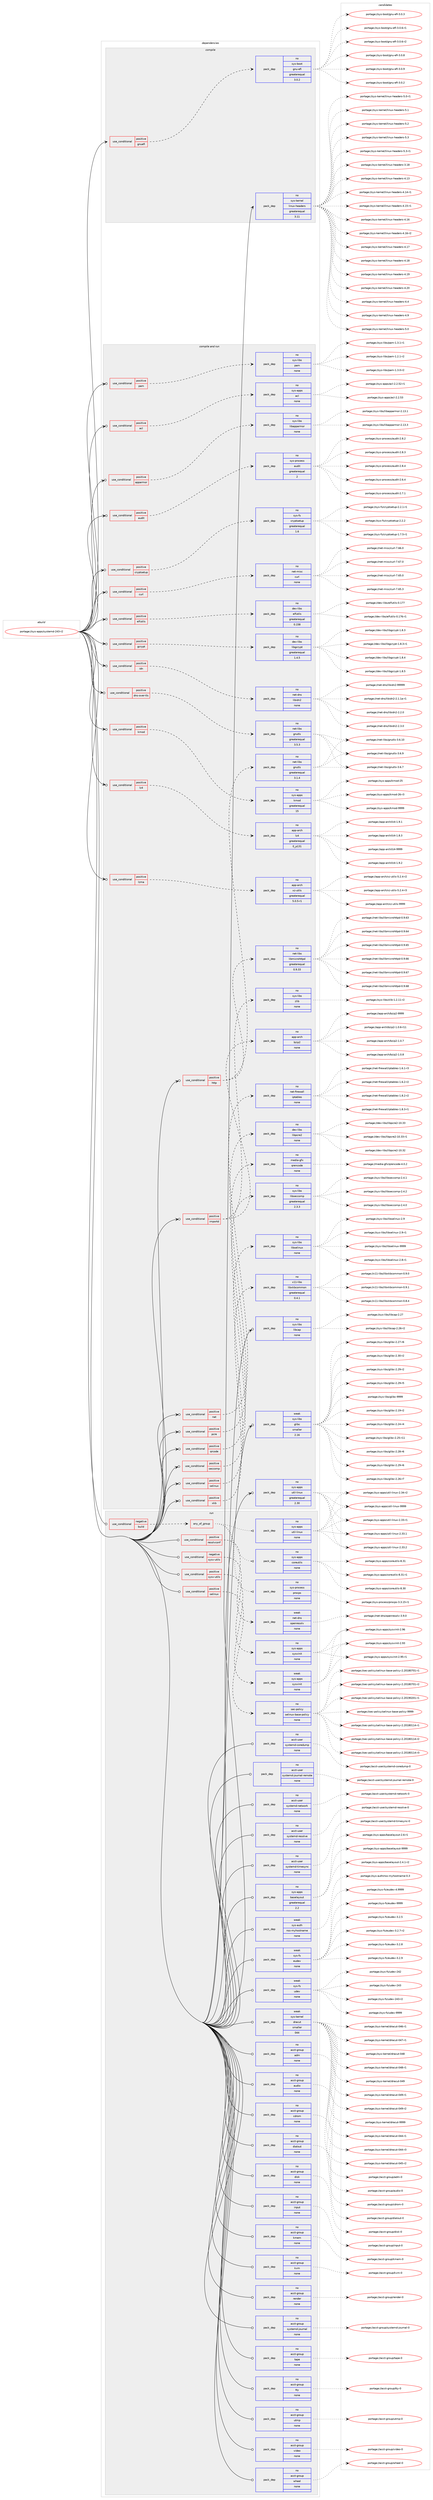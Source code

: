 digraph prolog {

# *************
# Graph options
# *************

newrank=true;
concentrate=true;
compound=true;
graph [rankdir=LR,fontname=Helvetica,fontsize=10,ranksep=1.5];#, ranksep=2.5, nodesep=0.2];
edge  [arrowhead=vee];
node  [fontname=Helvetica,fontsize=10];

# **********
# The ebuild
# **********

subgraph cluster_leftcol {
color=gray;
rank=same;
label=<<i>ebuild</i>>;
id [label="portage://sys-apps/systemd-243-r2", color=red, width=4, href="../sys-apps/systemd-243-r2.svg"];
}

# ****************
# The dependencies
# ****************

subgraph cluster_midcol {
color=gray;
label=<<i>dependencies</i>>;
subgraph cluster_compile {
fillcolor="#eeeeee";
style=filled;
label=<<i>compile</i>>;
subgraph cond100137 {
dependency411436 [label=<<TABLE BORDER="0" CELLBORDER="1" CELLSPACING="0" CELLPADDING="4"><TR><TD ROWSPAN="3" CELLPADDING="10">use_conditional</TD></TR><TR><TD>positive</TD></TR><TR><TD>gnuefi</TD></TR></TABLE>>, shape=none, color=red];
subgraph pack304427 {
dependency411437 [label=<<TABLE BORDER="0" CELLBORDER="1" CELLSPACING="0" CELLPADDING="4" WIDTH="220"><TR><TD ROWSPAN="6" CELLPADDING="30">pack_dep</TD></TR><TR><TD WIDTH="110">no</TD></TR><TR><TD>sys-boot</TD></TR><TR><TD>gnu-efi</TD></TR><TR><TD>greaterequal</TD></TR><TR><TD>3.0.2</TD></TR></TABLE>>, shape=none, color=blue];
}
dependency411436:e -> dependency411437:w [weight=20,style="dashed",arrowhead="vee"];
}
id:e -> dependency411436:w [weight=20,style="solid",arrowhead="vee"];
subgraph pack304428 {
dependency411438 [label=<<TABLE BORDER="0" CELLBORDER="1" CELLSPACING="0" CELLPADDING="4" WIDTH="220"><TR><TD ROWSPAN="6" CELLPADDING="30">pack_dep</TD></TR><TR><TD WIDTH="110">no</TD></TR><TR><TD>sys-kernel</TD></TR><TR><TD>linux-headers</TD></TR><TR><TD>greaterequal</TD></TR><TR><TD>3.11</TD></TR></TABLE>>, shape=none, color=blue];
}
id:e -> dependency411438:w [weight=20,style="solid",arrowhead="vee"];
}
subgraph cluster_compileandrun {
fillcolor="#eeeeee";
style=filled;
label=<<i>compile and run</i>>;
subgraph cond100138 {
dependency411439 [label=<<TABLE BORDER="0" CELLBORDER="1" CELLSPACING="0" CELLPADDING="4"><TR><TD ROWSPAN="3" CELLPADDING="10">use_conditional</TD></TR><TR><TD>positive</TD></TR><TR><TD>acl</TD></TR></TABLE>>, shape=none, color=red];
subgraph pack304429 {
dependency411440 [label=<<TABLE BORDER="0" CELLBORDER="1" CELLSPACING="0" CELLPADDING="4" WIDTH="220"><TR><TD ROWSPAN="6" CELLPADDING="30">pack_dep</TD></TR><TR><TD WIDTH="110">no</TD></TR><TR><TD>sys-apps</TD></TR><TR><TD>acl</TD></TR><TR><TD>none</TD></TR><TR><TD></TD></TR></TABLE>>, shape=none, color=blue];
}
dependency411439:e -> dependency411440:w [weight=20,style="dashed",arrowhead="vee"];
}
id:e -> dependency411439:w [weight=20,style="solid",arrowhead="odotvee"];
subgraph cond100139 {
dependency411441 [label=<<TABLE BORDER="0" CELLBORDER="1" CELLSPACING="0" CELLPADDING="4"><TR><TD ROWSPAN="3" CELLPADDING="10">use_conditional</TD></TR><TR><TD>positive</TD></TR><TR><TD>apparmor</TD></TR></TABLE>>, shape=none, color=red];
subgraph pack304430 {
dependency411442 [label=<<TABLE BORDER="0" CELLBORDER="1" CELLSPACING="0" CELLPADDING="4" WIDTH="220"><TR><TD ROWSPAN="6" CELLPADDING="30">pack_dep</TD></TR><TR><TD WIDTH="110">no</TD></TR><TR><TD>sys-libs</TD></TR><TR><TD>libapparmor</TD></TR><TR><TD>none</TD></TR><TR><TD></TD></TR></TABLE>>, shape=none, color=blue];
}
dependency411441:e -> dependency411442:w [weight=20,style="dashed",arrowhead="vee"];
}
id:e -> dependency411441:w [weight=20,style="solid",arrowhead="odotvee"];
subgraph cond100140 {
dependency411443 [label=<<TABLE BORDER="0" CELLBORDER="1" CELLSPACING="0" CELLPADDING="4"><TR><TD ROWSPAN="3" CELLPADDING="10">use_conditional</TD></TR><TR><TD>positive</TD></TR><TR><TD>audit</TD></TR></TABLE>>, shape=none, color=red];
subgraph pack304431 {
dependency411444 [label=<<TABLE BORDER="0" CELLBORDER="1" CELLSPACING="0" CELLPADDING="4" WIDTH="220"><TR><TD ROWSPAN="6" CELLPADDING="30">pack_dep</TD></TR><TR><TD WIDTH="110">no</TD></TR><TR><TD>sys-process</TD></TR><TR><TD>audit</TD></TR><TR><TD>greaterequal</TD></TR><TR><TD>2</TD></TR></TABLE>>, shape=none, color=blue];
}
dependency411443:e -> dependency411444:w [weight=20,style="dashed",arrowhead="vee"];
}
id:e -> dependency411443:w [weight=20,style="solid",arrowhead="odotvee"];
subgraph cond100141 {
dependency411445 [label=<<TABLE BORDER="0" CELLBORDER="1" CELLSPACING="0" CELLPADDING="4"><TR><TD ROWSPAN="3" CELLPADDING="10">use_conditional</TD></TR><TR><TD>positive</TD></TR><TR><TD>cryptsetup</TD></TR></TABLE>>, shape=none, color=red];
subgraph pack304432 {
dependency411446 [label=<<TABLE BORDER="0" CELLBORDER="1" CELLSPACING="0" CELLPADDING="4" WIDTH="220"><TR><TD ROWSPAN="6" CELLPADDING="30">pack_dep</TD></TR><TR><TD WIDTH="110">no</TD></TR><TR><TD>sys-fs</TD></TR><TR><TD>cryptsetup</TD></TR><TR><TD>greaterequal</TD></TR><TR><TD>1.6</TD></TR></TABLE>>, shape=none, color=blue];
}
dependency411445:e -> dependency411446:w [weight=20,style="dashed",arrowhead="vee"];
}
id:e -> dependency411445:w [weight=20,style="solid",arrowhead="odotvee"];
subgraph cond100142 {
dependency411447 [label=<<TABLE BORDER="0" CELLBORDER="1" CELLSPACING="0" CELLPADDING="4"><TR><TD ROWSPAN="3" CELLPADDING="10">use_conditional</TD></TR><TR><TD>positive</TD></TR><TR><TD>curl</TD></TR></TABLE>>, shape=none, color=red];
subgraph pack304433 {
dependency411448 [label=<<TABLE BORDER="0" CELLBORDER="1" CELLSPACING="0" CELLPADDING="4" WIDTH="220"><TR><TD ROWSPAN="6" CELLPADDING="30">pack_dep</TD></TR><TR><TD WIDTH="110">no</TD></TR><TR><TD>net-misc</TD></TR><TR><TD>curl</TD></TR><TR><TD>none</TD></TR><TR><TD></TD></TR></TABLE>>, shape=none, color=blue];
}
dependency411447:e -> dependency411448:w [weight=20,style="dashed",arrowhead="vee"];
}
id:e -> dependency411447:w [weight=20,style="solid",arrowhead="odotvee"];
subgraph cond100143 {
dependency411449 [label=<<TABLE BORDER="0" CELLBORDER="1" CELLSPACING="0" CELLPADDING="4"><TR><TD ROWSPAN="3" CELLPADDING="10">use_conditional</TD></TR><TR><TD>positive</TD></TR><TR><TD>dns-over-tls</TD></TR></TABLE>>, shape=none, color=red];
subgraph pack304434 {
dependency411450 [label=<<TABLE BORDER="0" CELLBORDER="1" CELLSPACING="0" CELLPADDING="4" WIDTH="220"><TR><TD ROWSPAN="6" CELLPADDING="30">pack_dep</TD></TR><TR><TD WIDTH="110">no</TD></TR><TR><TD>net-libs</TD></TR><TR><TD>gnutls</TD></TR><TR><TD>greaterequal</TD></TR><TR><TD>3.5.3</TD></TR></TABLE>>, shape=none, color=blue];
}
dependency411449:e -> dependency411450:w [weight=20,style="dashed",arrowhead="vee"];
}
id:e -> dependency411449:w [weight=20,style="solid",arrowhead="odotvee"];
subgraph cond100144 {
dependency411451 [label=<<TABLE BORDER="0" CELLBORDER="1" CELLSPACING="0" CELLPADDING="4"><TR><TD ROWSPAN="3" CELLPADDING="10">use_conditional</TD></TR><TR><TD>positive</TD></TR><TR><TD>elfutils</TD></TR></TABLE>>, shape=none, color=red];
subgraph pack304435 {
dependency411452 [label=<<TABLE BORDER="0" CELLBORDER="1" CELLSPACING="0" CELLPADDING="4" WIDTH="220"><TR><TD ROWSPAN="6" CELLPADDING="30">pack_dep</TD></TR><TR><TD WIDTH="110">no</TD></TR><TR><TD>dev-libs</TD></TR><TR><TD>elfutils</TD></TR><TR><TD>greaterequal</TD></TR><TR><TD>0.158</TD></TR></TABLE>>, shape=none, color=blue];
}
dependency411451:e -> dependency411452:w [weight=20,style="dashed",arrowhead="vee"];
}
id:e -> dependency411451:w [weight=20,style="solid",arrowhead="odotvee"];
subgraph cond100145 {
dependency411453 [label=<<TABLE BORDER="0" CELLBORDER="1" CELLSPACING="0" CELLPADDING="4"><TR><TD ROWSPAN="3" CELLPADDING="10">use_conditional</TD></TR><TR><TD>positive</TD></TR><TR><TD>gcrypt</TD></TR></TABLE>>, shape=none, color=red];
subgraph pack304436 {
dependency411454 [label=<<TABLE BORDER="0" CELLBORDER="1" CELLSPACING="0" CELLPADDING="4" WIDTH="220"><TR><TD ROWSPAN="6" CELLPADDING="30">pack_dep</TD></TR><TR><TD WIDTH="110">no</TD></TR><TR><TD>dev-libs</TD></TR><TR><TD>libgcrypt</TD></TR><TR><TD>greaterequal</TD></TR><TR><TD>1.4.5</TD></TR></TABLE>>, shape=none, color=blue];
}
dependency411453:e -> dependency411454:w [weight=20,style="dashed",arrowhead="vee"];
}
id:e -> dependency411453:w [weight=20,style="solid",arrowhead="odotvee"];
subgraph cond100146 {
dependency411455 [label=<<TABLE BORDER="0" CELLBORDER="1" CELLSPACING="0" CELLPADDING="4"><TR><TD ROWSPAN="3" CELLPADDING="10">use_conditional</TD></TR><TR><TD>positive</TD></TR><TR><TD>http</TD></TR></TABLE>>, shape=none, color=red];
subgraph pack304437 {
dependency411456 [label=<<TABLE BORDER="0" CELLBORDER="1" CELLSPACING="0" CELLPADDING="4" WIDTH="220"><TR><TD ROWSPAN="6" CELLPADDING="30">pack_dep</TD></TR><TR><TD WIDTH="110">no</TD></TR><TR><TD>net-libs</TD></TR><TR><TD>libmicrohttpd</TD></TR><TR><TD>greaterequal</TD></TR><TR><TD>0.9.33</TD></TR></TABLE>>, shape=none, color=blue];
}
dependency411455:e -> dependency411456:w [weight=20,style="dashed",arrowhead="vee"];
subgraph pack304438 {
dependency411457 [label=<<TABLE BORDER="0" CELLBORDER="1" CELLSPACING="0" CELLPADDING="4" WIDTH="220"><TR><TD ROWSPAN="6" CELLPADDING="30">pack_dep</TD></TR><TR><TD WIDTH="110">no</TD></TR><TR><TD>net-libs</TD></TR><TR><TD>gnutls</TD></TR><TR><TD>greaterequal</TD></TR><TR><TD>3.1.4</TD></TR></TABLE>>, shape=none, color=blue];
}
dependency411455:e -> dependency411457:w [weight=20,style="dashed",arrowhead="vee"];
}
id:e -> dependency411455:w [weight=20,style="solid",arrowhead="odotvee"];
subgraph cond100147 {
dependency411458 [label=<<TABLE BORDER="0" CELLBORDER="1" CELLSPACING="0" CELLPADDING="4"><TR><TD ROWSPAN="3" CELLPADDING="10">use_conditional</TD></TR><TR><TD>positive</TD></TR><TR><TD>idn</TD></TR></TABLE>>, shape=none, color=red];
subgraph pack304439 {
dependency411459 [label=<<TABLE BORDER="0" CELLBORDER="1" CELLSPACING="0" CELLPADDING="4" WIDTH="220"><TR><TD ROWSPAN="6" CELLPADDING="30">pack_dep</TD></TR><TR><TD WIDTH="110">no</TD></TR><TR><TD>net-dns</TD></TR><TR><TD>libidn2</TD></TR><TR><TD>none</TD></TR><TR><TD></TD></TR></TABLE>>, shape=none, color=blue];
}
dependency411458:e -> dependency411459:w [weight=20,style="dashed",arrowhead="vee"];
}
id:e -> dependency411458:w [weight=20,style="solid",arrowhead="odotvee"];
subgraph cond100148 {
dependency411460 [label=<<TABLE BORDER="0" CELLBORDER="1" CELLSPACING="0" CELLPADDING="4"><TR><TD ROWSPAN="3" CELLPADDING="10">use_conditional</TD></TR><TR><TD>positive</TD></TR><TR><TD>importd</TD></TR></TABLE>>, shape=none, color=red];
subgraph pack304440 {
dependency411461 [label=<<TABLE BORDER="0" CELLBORDER="1" CELLSPACING="0" CELLPADDING="4" WIDTH="220"><TR><TD ROWSPAN="6" CELLPADDING="30">pack_dep</TD></TR><TR><TD WIDTH="110">no</TD></TR><TR><TD>app-arch</TD></TR><TR><TD>bzip2</TD></TR><TR><TD>none</TD></TR><TR><TD></TD></TR></TABLE>>, shape=none, color=blue];
}
dependency411460:e -> dependency411461:w [weight=20,style="dashed",arrowhead="vee"];
subgraph pack304441 {
dependency411462 [label=<<TABLE BORDER="0" CELLBORDER="1" CELLSPACING="0" CELLPADDING="4" WIDTH="220"><TR><TD ROWSPAN="6" CELLPADDING="30">pack_dep</TD></TR><TR><TD WIDTH="110">no</TD></TR><TR><TD>sys-libs</TD></TR><TR><TD>zlib</TD></TR><TR><TD>none</TD></TR><TR><TD></TD></TR></TABLE>>, shape=none, color=blue];
}
dependency411460:e -> dependency411462:w [weight=20,style="dashed",arrowhead="vee"];
}
id:e -> dependency411460:w [weight=20,style="solid",arrowhead="odotvee"];
subgraph cond100149 {
dependency411463 [label=<<TABLE BORDER="0" CELLBORDER="1" CELLSPACING="0" CELLPADDING="4"><TR><TD ROWSPAN="3" CELLPADDING="10">use_conditional</TD></TR><TR><TD>positive</TD></TR><TR><TD>kmod</TD></TR></TABLE>>, shape=none, color=red];
subgraph pack304442 {
dependency411464 [label=<<TABLE BORDER="0" CELLBORDER="1" CELLSPACING="0" CELLPADDING="4" WIDTH="220"><TR><TD ROWSPAN="6" CELLPADDING="30">pack_dep</TD></TR><TR><TD WIDTH="110">no</TD></TR><TR><TD>sys-apps</TD></TR><TR><TD>kmod</TD></TR><TR><TD>greaterequal</TD></TR><TR><TD>15</TD></TR></TABLE>>, shape=none, color=blue];
}
dependency411463:e -> dependency411464:w [weight=20,style="dashed",arrowhead="vee"];
}
id:e -> dependency411463:w [weight=20,style="solid",arrowhead="odotvee"];
subgraph cond100150 {
dependency411465 [label=<<TABLE BORDER="0" CELLBORDER="1" CELLSPACING="0" CELLPADDING="4"><TR><TD ROWSPAN="3" CELLPADDING="10">use_conditional</TD></TR><TR><TD>positive</TD></TR><TR><TD>lz4</TD></TR></TABLE>>, shape=none, color=red];
subgraph pack304443 {
dependency411466 [label=<<TABLE BORDER="0" CELLBORDER="1" CELLSPACING="0" CELLPADDING="4" WIDTH="220"><TR><TD ROWSPAN="6" CELLPADDING="30">pack_dep</TD></TR><TR><TD WIDTH="110">no</TD></TR><TR><TD>app-arch</TD></TR><TR><TD>lz4</TD></TR><TR><TD>greaterequal</TD></TR><TR><TD>0_p131</TD></TR></TABLE>>, shape=none, color=blue];
}
dependency411465:e -> dependency411466:w [weight=20,style="dashed",arrowhead="vee"];
}
id:e -> dependency411465:w [weight=20,style="solid",arrowhead="odotvee"];
subgraph cond100151 {
dependency411467 [label=<<TABLE BORDER="0" CELLBORDER="1" CELLSPACING="0" CELLPADDING="4"><TR><TD ROWSPAN="3" CELLPADDING="10">use_conditional</TD></TR><TR><TD>positive</TD></TR><TR><TD>lzma</TD></TR></TABLE>>, shape=none, color=red];
subgraph pack304444 {
dependency411468 [label=<<TABLE BORDER="0" CELLBORDER="1" CELLSPACING="0" CELLPADDING="4" WIDTH="220"><TR><TD ROWSPAN="6" CELLPADDING="30">pack_dep</TD></TR><TR><TD WIDTH="110">no</TD></TR><TR><TD>app-arch</TD></TR><TR><TD>xz-utils</TD></TR><TR><TD>greaterequal</TD></TR><TR><TD>5.0.5-r1</TD></TR></TABLE>>, shape=none, color=blue];
}
dependency411467:e -> dependency411468:w [weight=20,style="dashed",arrowhead="vee"];
}
id:e -> dependency411467:w [weight=20,style="solid",arrowhead="odotvee"];
subgraph cond100152 {
dependency411469 [label=<<TABLE BORDER="0" CELLBORDER="1" CELLSPACING="0" CELLPADDING="4"><TR><TD ROWSPAN="3" CELLPADDING="10">use_conditional</TD></TR><TR><TD>positive</TD></TR><TR><TD>nat</TD></TR></TABLE>>, shape=none, color=red];
subgraph pack304445 {
dependency411470 [label=<<TABLE BORDER="0" CELLBORDER="1" CELLSPACING="0" CELLPADDING="4" WIDTH="220"><TR><TD ROWSPAN="6" CELLPADDING="30">pack_dep</TD></TR><TR><TD WIDTH="110">no</TD></TR><TR><TD>net-firewall</TD></TR><TR><TD>iptables</TD></TR><TR><TD>none</TD></TR><TR><TD></TD></TR></TABLE>>, shape=none, color=blue];
}
dependency411469:e -> dependency411470:w [weight=20,style="dashed",arrowhead="vee"];
}
id:e -> dependency411469:w [weight=20,style="solid",arrowhead="odotvee"];
subgraph cond100153 {
dependency411471 [label=<<TABLE BORDER="0" CELLBORDER="1" CELLSPACING="0" CELLPADDING="4"><TR><TD ROWSPAN="3" CELLPADDING="10">use_conditional</TD></TR><TR><TD>positive</TD></TR><TR><TD>pam</TD></TR></TABLE>>, shape=none, color=red];
subgraph pack304446 {
dependency411472 [label=<<TABLE BORDER="0" CELLBORDER="1" CELLSPACING="0" CELLPADDING="4" WIDTH="220"><TR><TD ROWSPAN="6" CELLPADDING="30">pack_dep</TD></TR><TR><TD WIDTH="110">no</TD></TR><TR><TD>sys-libs</TD></TR><TR><TD>pam</TD></TR><TR><TD>none</TD></TR><TR><TD></TD></TR></TABLE>>, shape=none, color=blue];
}
dependency411471:e -> dependency411472:w [weight=20,style="dashed",arrowhead="vee"];
}
id:e -> dependency411471:w [weight=20,style="solid",arrowhead="odotvee"];
subgraph cond100154 {
dependency411473 [label=<<TABLE BORDER="0" CELLBORDER="1" CELLSPACING="0" CELLPADDING="4"><TR><TD ROWSPAN="3" CELLPADDING="10">use_conditional</TD></TR><TR><TD>positive</TD></TR><TR><TD>pcre</TD></TR></TABLE>>, shape=none, color=red];
subgraph pack304447 {
dependency411474 [label=<<TABLE BORDER="0" CELLBORDER="1" CELLSPACING="0" CELLPADDING="4" WIDTH="220"><TR><TD ROWSPAN="6" CELLPADDING="30">pack_dep</TD></TR><TR><TD WIDTH="110">no</TD></TR><TR><TD>dev-libs</TD></TR><TR><TD>libpcre2</TD></TR><TR><TD>none</TD></TR><TR><TD></TD></TR></TABLE>>, shape=none, color=blue];
}
dependency411473:e -> dependency411474:w [weight=20,style="dashed",arrowhead="vee"];
}
id:e -> dependency411473:w [weight=20,style="solid",arrowhead="odotvee"];
subgraph cond100155 {
dependency411475 [label=<<TABLE BORDER="0" CELLBORDER="1" CELLSPACING="0" CELLPADDING="4"><TR><TD ROWSPAN="3" CELLPADDING="10">use_conditional</TD></TR><TR><TD>positive</TD></TR><TR><TD>qrcode</TD></TR></TABLE>>, shape=none, color=red];
subgraph pack304448 {
dependency411476 [label=<<TABLE BORDER="0" CELLBORDER="1" CELLSPACING="0" CELLPADDING="4" WIDTH="220"><TR><TD ROWSPAN="6" CELLPADDING="30">pack_dep</TD></TR><TR><TD WIDTH="110">no</TD></TR><TR><TD>media-gfx</TD></TR><TR><TD>qrencode</TD></TR><TR><TD>none</TD></TR><TR><TD></TD></TR></TABLE>>, shape=none, color=blue];
}
dependency411475:e -> dependency411476:w [weight=20,style="dashed",arrowhead="vee"];
}
id:e -> dependency411475:w [weight=20,style="solid",arrowhead="odotvee"];
subgraph cond100156 {
dependency411477 [label=<<TABLE BORDER="0" CELLBORDER="1" CELLSPACING="0" CELLPADDING="4"><TR><TD ROWSPAN="3" CELLPADDING="10">use_conditional</TD></TR><TR><TD>positive</TD></TR><TR><TD>seccomp</TD></TR></TABLE>>, shape=none, color=red];
subgraph pack304449 {
dependency411478 [label=<<TABLE BORDER="0" CELLBORDER="1" CELLSPACING="0" CELLPADDING="4" WIDTH="220"><TR><TD ROWSPAN="6" CELLPADDING="30">pack_dep</TD></TR><TR><TD WIDTH="110">no</TD></TR><TR><TD>sys-libs</TD></TR><TR><TD>libseccomp</TD></TR><TR><TD>greaterequal</TD></TR><TR><TD>2.3.3</TD></TR></TABLE>>, shape=none, color=blue];
}
dependency411477:e -> dependency411478:w [weight=20,style="dashed",arrowhead="vee"];
}
id:e -> dependency411477:w [weight=20,style="solid",arrowhead="odotvee"];
subgraph cond100157 {
dependency411479 [label=<<TABLE BORDER="0" CELLBORDER="1" CELLSPACING="0" CELLPADDING="4"><TR><TD ROWSPAN="3" CELLPADDING="10">use_conditional</TD></TR><TR><TD>positive</TD></TR><TR><TD>selinux</TD></TR></TABLE>>, shape=none, color=red];
subgraph pack304450 {
dependency411480 [label=<<TABLE BORDER="0" CELLBORDER="1" CELLSPACING="0" CELLPADDING="4" WIDTH="220"><TR><TD ROWSPAN="6" CELLPADDING="30">pack_dep</TD></TR><TR><TD WIDTH="110">no</TD></TR><TR><TD>sys-libs</TD></TR><TR><TD>libselinux</TD></TR><TR><TD>none</TD></TR><TR><TD></TD></TR></TABLE>>, shape=none, color=blue];
}
dependency411479:e -> dependency411480:w [weight=20,style="dashed",arrowhead="vee"];
}
id:e -> dependency411479:w [weight=20,style="solid",arrowhead="odotvee"];
subgraph cond100158 {
dependency411481 [label=<<TABLE BORDER="0" CELLBORDER="1" CELLSPACING="0" CELLPADDING="4"><TR><TD ROWSPAN="3" CELLPADDING="10">use_conditional</TD></TR><TR><TD>positive</TD></TR><TR><TD>xkb</TD></TR></TABLE>>, shape=none, color=red];
subgraph pack304451 {
dependency411482 [label=<<TABLE BORDER="0" CELLBORDER="1" CELLSPACING="0" CELLPADDING="4" WIDTH="220"><TR><TD ROWSPAN="6" CELLPADDING="30">pack_dep</TD></TR><TR><TD WIDTH="110">no</TD></TR><TR><TD>x11-libs</TD></TR><TR><TD>libxkbcommon</TD></TR><TR><TD>greaterequal</TD></TR><TR><TD>0.4.1</TD></TR></TABLE>>, shape=none, color=blue];
}
dependency411481:e -> dependency411482:w [weight=20,style="dashed",arrowhead="vee"];
}
id:e -> dependency411481:w [weight=20,style="solid",arrowhead="odotvee"];
subgraph pack304452 {
dependency411483 [label=<<TABLE BORDER="0" CELLBORDER="1" CELLSPACING="0" CELLPADDING="4" WIDTH="220"><TR><TD ROWSPAN="6" CELLPADDING="30">pack_dep</TD></TR><TR><TD WIDTH="110">no</TD></TR><TR><TD>sys-apps</TD></TR><TR><TD>util-linux</TD></TR><TR><TD>greaterequal</TD></TR><TR><TD>2.30</TD></TR></TABLE>>, shape=none, color=blue];
}
id:e -> dependency411483:w [weight=20,style="solid",arrowhead="odotvee"];
subgraph pack304453 {
dependency411484 [label=<<TABLE BORDER="0" CELLBORDER="1" CELLSPACING="0" CELLPADDING="4" WIDTH="220"><TR><TD ROWSPAN="6" CELLPADDING="30">pack_dep</TD></TR><TR><TD WIDTH="110">no</TD></TR><TR><TD>sys-libs</TD></TR><TR><TD>libcap</TD></TR><TR><TD>none</TD></TR><TR><TD></TD></TR></TABLE>>, shape=none, color=blue];
}
id:e -> dependency411484:w [weight=20,style="solid",arrowhead="odotvee"];
subgraph pack304454 {
dependency411485 [label=<<TABLE BORDER="0" CELLBORDER="1" CELLSPACING="0" CELLPADDING="4" WIDTH="220"><TR><TD ROWSPAN="6" CELLPADDING="30">pack_dep</TD></TR><TR><TD WIDTH="110">weak</TD></TR><TR><TD>sys-libs</TD></TR><TR><TD>glibc</TD></TR><TR><TD>smaller</TD></TR><TR><TD>2.16</TD></TR></TABLE>>, shape=none, color=blue];
}
id:e -> dependency411485:w [weight=20,style="solid",arrowhead="odotvee"];
}
subgraph cluster_run {
fillcolor="#eeeeee";
style=filled;
label=<<i>run</i>>;
subgraph cond100159 {
dependency411486 [label=<<TABLE BORDER="0" CELLBORDER="1" CELLSPACING="0" CELLPADDING="4"><TR><TD ROWSPAN="3" CELLPADDING="10">use_conditional</TD></TR><TR><TD>negative</TD></TR><TR><TD>build</TD></TR></TABLE>>, shape=none, color=red];
subgraph any6654 {
dependency411487 [label=<<TABLE BORDER="0" CELLBORDER="1" CELLSPACING="0" CELLPADDING="4"><TR><TD CELLPADDING="10">any_of_group</TD></TR></TABLE>>, shape=none, color=red];subgraph pack304455 {
dependency411488 [label=<<TABLE BORDER="0" CELLBORDER="1" CELLSPACING="0" CELLPADDING="4" WIDTH="220"><TR><TD ROWSPAN="6" CELLPADDING="30">pack_dep</TD></TR><TR><TD WIDTH="110">no</TD></TR><TR><TD>sys-apps</TD></TR><TR><TD>util-linux</TD></TR><TR><TD>none</TD></TR><TR><TD></TD></TR></TABLE>>, shape=none, color=blue];
}
dependency411487:e -> dependency411488:w [weight=20,style="dotted",arrowhead="oinv"];
subgraph pack304456 {
dependency411489 [label=<<TABLE BORDER="0" CELLBORDER="1" CELLSPACING="0" CELLPADDING="4" WIDTH="220"><TR><TD ROWSPAN="6" CELLPADDING="30">pack_dep</TD></TR><TR><TD WIDTH="110">no</TD></TR><TR><TD>sys-process</TD></TR><TR><TD>procps</TD></TR><TR><TD>none</TD></TR><TR><TD></TD></TR></TABLE>>, shape=none, color=blue];
}
dependency411487:e -> dependency411489:w [weight=20,style="dotted",arrowhead="oinv"];
subgraph pack304457 {
dependency411490 [label=<<TABLE BORDER="0" CELLBORDER="1" CELLSPACING="0" CELLPADDING="4" WIDTH="220"><TR><TD ROWSPAN="6" CELLPADDING="30">pack_dep</TD></TR><TR><TD WIDTH="110">no</TD></TR><TR><TD>sys-apps</TD></TR><TR><TD>coreutils</TD></TR><TR><TD>none</TD></TR><TR><TD></TD></TR></TABLE>>, shape=none, color=blue];
}
dependency411487:e -> dependency411490:w [weight=20,style="dotted",arrowhead="oinv"];
}
dependency411486:e -> dependency411487:w [weight=20,style="dashed",arrowhead="vee"];
}
id:e -> dependency411486:w [weight=20,style="solid",arrowhead="odot"];
subgraph cond100160 {
dependency411491 [label=<<TABLE BORDER="0" CELLBORDER="1" CELLSPACING="0" CELLPADDING="4"><TR><TD ROWSPAN="3" CELLPADDING="10">use_conditional</TD></TR><TR><TD>negative</TD></TR><TR><TD>sysv-utils</TD></TR></TABLE>>, shape=none, color=red];
subgraph pack304458 {
dependency411492 [label=<<TABLE BORDER="0" CELLBORDER="1" CELLSPACING="0" CELLPADDING="4" WIDTH="220"><TR><TD ROWSPAN="6" CELLPADDING="30">pack_dep</TD></TR><TR><TD WIDTH="110">no</TD></TR><TR><TD>sys-apps</TD></TR><TR><TD>sysvinit</TD></TR><TR><TD>none</TD></TR><TR><TD></TD></TR></TABLE>>, shape=none, color=blue];
}
dependency411491:e -> dependency411492:w [weight=20,style="dashed",arrowhead="vee"];
}
id:e -> dependency411491:w [weight=20,style="solid",arrowhead="odot"];
subgraph cond100161 {
dependency411493 [label=<<TABLE BORDER="0" CELLBORDER="1" CELLSPACING="0" CELLPADDING="4"><TR><TD ROWSPAN="3" CELLPADDING="10">use_conditional</TD></TR><TR><TD>positive</TD></TR><TR><TD>resolvconf</TD></TR></TABLE>>, shape=none, color=red];
subgraph pack304459 {
dependency411494 [label=<<TABLE BORDER="0" CELLBORDER="1" CELLSPACING="0" CELLPADDING="4" WIDTH="220"><TR><TD ROWSPAN="6" CELLPADDING="30">pack_dep</TD></TR><TR><TD WIDTH="110">weak</TD></TR><TR><TD>net-dns</TD></TR><TR><TD>openresolv</TD></TR><TR><TD>none</TD></TR><TR><TD></TD></TR></TABLE>>, shape=none, color=blue];
}
dependency411493:e -> dependency411494:w [weight=20,style="dashed",arrowhead="vee"];
}
id:e -> dependency411493:w [weight=20,style="solid",arrowhead="odot"];
subgraph cond100162 {
dependency411495 [label=<<TABLE BORDER="0" CELLBORDER="1" CELLSPACING="0" CELLPADDING="4"><TR><TD ROWSPAN="3" CELLPADDING="10">use_conditional</TD></TR><TR><TD>positive</TD></TR><TR><TD>selinux</TD></TR></TABLE>>, shape=none, color=red];
subgraph pack304460 {
dependency411496 [label=<<TABLE BORDER="0" CELLBORDER="1" CELLSPACING="0" CELLPADDING="4" WIDTH="220"><TR><TD ROWSPAN="6" CELLPADDING="30">pack_dep</TD></TR><TR><TD WIDTH="110">no</TD></TR><TR><TD>sec-policy</TD></TR><TR><TD>selinux-base-policy</TD></TR><TR><TD>none</TD></TR><TR><TD></TD></TR></TABLE>>, shape=none, color=blue];
}
dependency411495:e -> dependency411496:w [weight=20,style="dashed",arrowhead="vee"];
}
id:e -> dependency411495:w [weight=20,style="solid",arrowhead="odot"];
subgraph cond100163 {
dependency411497 [label=<<TABLE BORDER="0" CELLBORDER="1" CELLSPACING="0" CELLPADDING="4"><TR><TD ROWSPAN="3" CELLPADDING="10">use_conditional</TD></TR><TR><TD>positive</TD></TR><TR><TD>sysv-utils</TD></TR></TABLE>>, shape=none, color=red];
subgraph pack304461 {
dependency411498 [label=<<TABLE BORDER="0" CELLBORDER="1" CELLSPACING="0" CELLPADDING="4" WIDTH="220"><TR><TD ROWSPAN="6" CELLPADDING="30">pack_dep</TD></TR><TR><TD WIDTH="110">weak</TD></TR><TR><TD>sys-apps</TD></TR><TR><TD>sysvinit</TD></TR><TR><TD>none</TD></TR><TR><TD></TD></TR></TABLE>>, shape=none, color=blue];
}
dependency411497:e -> dependency411498:w [weight=20,style="dashed",arrowhead="vee"];
}
id:e -> dependency411497:w [weight=20,style="solid",arrowhead="odot"];
subgraph pack304462 {
dependency411499 [label=<<TABLE BORDER="0" CELLBORDER="1" CELLSPACING="0" CELLPADDING="4" WIDTH="220"><TR><TD ROWSPAN="6" CELLPADDING="30">pack_dep</TD></TR><TR><TD WIDTH="110">no</TD></TR><TR><TD>acct-group</TD></TR><TR><TD>adm</TD></TR><TR><TD>none</TD></TR><TR><TD></TD></TR></TABLE>>, shape=none, color=blue];
}
id:e -> dependency411499:w [weight=20,style="solid",arrowhead="odot"];
subgraph pack304463 {
dependency411500 [label=<<TABLE BORDER="0" CELLBORDER="1" CELLSPACING="0" CELLPADDING="4" WIDTH="220"><TR><TD ROWSPAN="6" CELLPADDING="30">pack_dep</TD></TR><TR><TD WIDTH="110">no</TD></TR><TR><TD>acct-group</TD></TR><TR><TD>audio</TD></TR><TR><TD>none</TD></TR><TR><TD></TD></TR></TABLE>>, shape=none, color=blue];
}
id:e -> dependency411500:w [weight=20,style="solid",arrowhead="odot"];
subgraph pack304464 {
dependency411501 [label=<<TABLE BORDER="0" CELLBORDER="1" CELLSPACING="0" CELLPADDING="4" WIDTH="220"><TR><TD ROWSPAN="6" CELLPADDING="30">pack_dep</TD></TR><TR><TD WIDTH="110">no</TD></TR><TR><TD>acct-group</TD></TR><TR><TD>cdrom</TD></TR><TR><TD>none</TD></TR><TR><TD></TD></TR></TABLE>>, shape=none, color=blue];
}
id:e -> dependency411501:w [weight=20,style="solid",arrowhead="odot"];
subgraph pack304465 {
dependency411502 [label=<<TABLE BORDER="0" CELLBORDER="1" CELLSPACING="0" CELLPADDING="4" WIDTH="220"><TR><TD ROWSPAN="6" CELLPADDING="30">pack_dep</TD></TR><TR><TD WIDTH="110">no</TD></TR><TR><TD>acct-group</TD></TR><TR><TD>dialout</TD></TR><TR><TD>none</TD></TR><TR><TD></TD></TR></TABLE>>, shape=none, color=blue];
}
id:e -> dependency411502:w [weight=20,style="solid",arrowhead="odot"];
subgraph pack304466 {
dependency411503 [label=<<TABLE BORDER="0" CELLBORDER="1" CELLSPACING="0" CELLPADDING="4" WIDTH="220"><TR><TD ROWSPAN="6" CELLPADDING="30">pack_dep</TD></TR><TR><TD WIDTH="110">no</TD></TR><TR><TD>acct-group</TD></TR><TR><TD>disk</TD></TR><TR><TD>none</TD></TR><TR><TD></TD></TR></TABLE>>, shape=none, color=blue];
}
id:e -> dependency411503:w [weight=20,style="solid",arrowhead="odot"];
subgraph pack304467 {
dependency411504 [label=<<TABLE BORDER="0" CELLBORDER="1" CELLSPACING="0" CELLPADDING="4" WIDTH="220"><TR><TD ROWSPAN="6" CELLPADDING="30">pack_dep</TD></TR><TR><TD WIDTH="110">no</TD></TR><TR><TD>acct-group</TD></TR><TR><TD>input</TD></TR><TR><TD>none</TD></TR><TR><TD></TD></TR></TABLE>>, shape=none, color=blue];
}
id:e -> dependency411504:w [weight=20,style="solid",arrowhead="odot"];
subgraph pack304468 {
dependency411505 [label=<<TABLE BORDER="0" CELLBORDER="1" CELLSPACING="0" CELLPADDING="4" WIDTH="220"><TR><TD ROWSPAN="6" CELLPADDING="30">pack_dep</TD></TR><TR><TD WIDTH="110">no</TD></TR><TR><TD>acct-group</TD></TR><TR><TD>kmem</TD></TR><TR><TD>none</TD></TR><TR><TD></TD></TR></TABLE>>, shape=none, color=blue];
}
id:e -> dependency411505:w [weight=20,style="solid",arrowhead="odot"];
subgraph pack304469 {
dependency411506 [label=<<TABLE BORDER="0" CELLBORDER="1" CELLSPACING="0" CELLPADDING="4" WIDTH="220"><TR><TD ROWSPAN="6" CELLPADDING="30">pack_dep</TD></TR><TR><TD WIDTH="110">no</TD></TR><TR><TD>acct-group</TD></TR><TR><TD>kvm</TD></TR><TR><TD>none</TD></TR><TR><TD></TD></TR></TABLE>>, shape=none, color=blue];
}
id:e -> dependency411506:w [weight=20,style="solid",arrowhead="odot"];
subgraph pack304470 {
dependency411507 [label=<<TABLE BORDER="0" CELLBORDER="1" CELLSPACING="0" CELLPADDING="4" WIDTH="220"><TR><TD ROWSPAN="6" CELLPADDING="30">pack_dep</TD></TR><TR><TD WIDTH="110">no</TD></TR><TR><TD>acct-group</TD></TR><TR><TD>render</TD></TR><TR><TD>none</TD></TR><TR><TD></TD></TR></TABLE>>, shape=none, color=blue];
}
id:e -> dependency411507:w [weight=20,style="solid",arrowhead="odot"];
subgraph pack304471 {
dependency411508 [label=<<TABLE BORDER="0" CELLBORDER="1" CELLSPACING="0" CELLPADDING="4" WIDTH="220"><TR><TD ROWSPAN="6" CELLPADDING="30">pack_dep</TD></TR><TR><TD WIDTH="110">no</TD></TR><TR><TD>acct-group</TD></TR><TR><TD>systemd-journal</TD></TR><TR><TD>none</TD></TR><TR><TD></TD></TR></TABLE>>, shape=none, color=blue];
}
id:e -> dependency411508:w [weight=20,style="solid",arrowhead="odot"];
subgraph pack304472 {
dependency411509 [label=<<TABLE BORDER="0" CELLBORDER="1" CELLSPACING="0" CELLPADDING="4" WIDTH="220"><TR><TD ROWSPAN="6" CELLPADDING="30">pack_dep</TD></TR><TR><TD WIDTH="110">no</TD></TR><TR><TD>acct-group</TD></TR><TR><TD>tape</TD></TR><TR><TD>none</TD></TR><TR><TD></TD></TR></TABLE>>, shape=none, color=blue];
}
id:e -> dependency411509:w [weight=20,style="solid",arrowhead="odot"];
subgraph pack304473 {
dependency411510 [label=<<TABLE BORDER="0" CELLBORDER="1" CELLSPACING="0" CELLPADDING="4" WIDTH="220"><TR><TD ROWSPAN="6" CELLPADDING="30">pack_dep</TD></TR><TR><TD WIDTH="110">no</TD></TR><TR><TD>acct-group</TD></TR><TR><TD>tty</TD></TR><TR><TD>none</TD></TR><TR><TD></TD></TR></TABLE>>, shape=none, color=blue];
}
id:e -> dependency411510:w [weight=20,style="solid",arrowhead="odot"];
subgraph pack304474 {
dependency411511 [label=<<TABLE BORDER="0" CELLBORDER="1" CELLSPACING="0" CELLPADDING="4" WIDTH="220"><TR><TD ROWSPAN="6" CELLPADDING="30">pack_dep</TD></TR><TR><TD WIDTH="110">no</TD></TR><TR><TD>acct-group</TD></TR><TR><TD>utmp</TD></TR><TR><TD>none</TD></TR><TR><TD></TD></TR></TABLE>>, shape=none, color=blue];
}
id:e -> dependency411511:w [weight=20,style="solid",arrowhead="odot"];
subgraph pack304475 {
dependency411512 [label=<<TABLE BORDER="0" CELLBORDER="1" CELLSPACING="0" CELLPADDING="4" WIDTH="220"><TR><TD ROWSPAN="6" CELLPADDING="30">pack_dep</TD></TR><TR><TD WIDTH="110">no</TD></TR><TR><TD>acct-group</TD></TR><TR><TD>video</TD></TR><TR><TD>none</TD></TR><TR><TD></TD></TR></TABLE>>, shape=none, color=blue];
}
id:e -> dependency411512:w [weight=20,style="solid",arrowhead="odot"];
subgraph pack304476 {
dependency411513 [label=<<TABLE BORDER="0" CELLBORDER="1" CELLSPACING="0" CELLPADDING="4" WIDTH="220"><TR><TD ROWSPAN="6" CELLPADDING="30">pack_dep</TD></TR><TR><TD WIDTH="110">no</TD></TR><TR><TD>acct-group</TD></TR><TR><TD>wheel</TD></TR><TR><TD>none</TD></TR><TR><TD></TD></TR></TABLE>>, shape=none, color=blue];
}
id:e -> dependency411513:w [weight=20,style="solid",arrowhead="odot"];
subgraph pack304477 {
dependency411514 [label=<<TABLE BORDER="0" CELLBORDER="1" CELLSPACING="0" CELLPADDING="4" WIDTH="220"><TR><TD ROWSPAN="6" CELLPADDING="30">pack_dep</TD></TR><TR><TD WIDTH="110">no</TD></TR><TR><TD>acct-user</TD></TR><TR><TD>systemd-coredump</TD></TR><TR><TD>none</TD></TR><TR><TD></TD></TR></TABLE>>, shape=none, color=blue];
}
id:e -> dependency411514:w [weight=20,style="solid",arrowhead="odot"];
subgraph pack304478 {
dependency411515 [label=<<TABLE BORDER="0" CELLBORDER="1" CELLSPACING="0" CELLPADDING="4" WIDTH="220"><TR><TD ROWSPAN="6" CELLPADDING="30">pack_dep</TD></TR><TR><TD WIDTH="110">no</TD></TR><TR><TD>acct-user</TD></TR><TR><TD>systemd-journal-remote</TD></TR><TR><TD>none</TD></TR><TR><TD></TD></TR></TABLE>>, shape=none, color=blue];
}
id:e -> dependency411515:w [weight=20,style="solid",arrowhead="odot"];
subgraph pack304479 {
dependency411516 [label=<<TABLE BORDER="0" CELLBORDER="1" CELLSPACING="0" CELLPADDING="4" WIDTH="220"><TR><TD ROWSPAN="6" CELLPADDING="30">pack_dep</TD></TR><TR><TD WIDTH="110">no</TD></TR><TR><TD>acct-user</TD></TR><TR><TD>systemd-network</TD></TR><TR><TD>none</TD></TR><TR><TD></TD></TR></TABLE>>, shape=none, color=blue];
}
id:e -> dependency411516:w [weight=20,style="solid",arrowhead="odot"];
subgraph pack304480 {
dependency411517 [label=<<TABLE BORDER="0" CELLBORDER="1" CELLSPACING="0" CELLPADDING="4" WIDTH="220"><TR><TD ROWSPAN="6" CELLPADDING="30">pack_dep</TD></TR><TR><TD WIDTH="110">no</TD></TR><TR><TD>acct-user</TD></TR><TR><TD>systemd-resolve</TD></TR><TR><TD>none</TD></TR><TR><TD></TD></TR></TABLE>>, shape=none, color=blue];
}
id:e -> dependency411517:w [weight=20,style="solid",arrowhead="odot"];
subgraph pack304481 {
dependency411518 [label=<<TABLE BORDER="0" CELLBORDER="1" CELLSPACING="0" CELLPADDING="4" WIDTH="220"><TR><TD ROWSPAN="6" CELLPADDING="30">pack_dep</TD></TR><TR><TD WIDTH="110">no</TD></TR><TR><TD>acct-user</TD></TR><TR><TD>systemd-timesync</TD></TR><TR><TD>none</TD></TR><TR><TD></TD></TR></TABLE>>, shape=none, color=blue];
}
id:e -> dependency411518:w [weight=20,style="solid",arrowhead="odot"];
subgraph pack304482 {
dependency411519 [label=<<TABLE BORDER="0" CELLBORDER="1" CELLSPACING="0" CELLPADDING="4" WIDTH="220"><TR><TD ROWSPAN="6" CELLPADDING="30">pack_dep</TD></TR><TR><TD WIDTH="110">no</TD></TR><TR><TD>sys-apps</TD></TR><TR><TD>baselayout</TD></TR><TR><TD>greaterequal</TD></TR><TR><TD>2.2</TD></TR></TABLE>>, shape=none, color=blue];
}
id:e -> dependency411519:w [weight=20,style="solid",arrowhead="odot"];
subgraph pack304483 {
dependency411520 [label=<<TABLE BORDER="0" CELLBORDER="1" CELLSPACING="0" CELLPADDING="4" WIDTH="220"><TR><TD ROWSPAN="6" CELLPADDING="30">pack_dep</TD></TR><TR><TD WIDTH="110">weak</TD></TR><TR><TD>sys-auth</TD></TR><TR><TD>nss-myhostname</TD></TR><TR><TD>none</TD></TR><TR><TD></TD></TR></TABLE>>, shape=none, color=blue];
}
id:e -> dependency411520:w [weight=20,style="solid",arrowhead="odot"];
subgraph pack304484 {
dependency411521 [label=<<TABLE BORDER="0" CELLBORDER="1" CELLSPACING="0" CELLPADDING="4" WIDTH="220"><TR><TD ROWSPAN="6" CELLPADDING="30">pack_dep</TD></TR><TR><TD WIDTH="110">weak</TD></TR><TR><TD>sys-fs</TD></TR><TR><TD>eudev</TD></TR><TR><TD>none</TD></TR><TR><TD></TD></TR></TABLE>>, shape=none, color=blue];
}
id:e -> dependency411521:w [weight=20,style="solid",arrowhead="odot"];
subgraph pack304485 {
dependency411522 [label=<<TABLE BORDER="0" CELLBORDER="1" CELLSPACING="0" CELLPADDING="4" WIDTH="220"><TR><TD ROWSPAN="6" CELLPADDING="30">pack_dep</TD></TR><TR><TD WIDTH="110">weak</TD></TR><TR><TD>sys-fs</TD></TR><TR><TD>udev</TD></TR><TR><TD>none</TD></TR><TR><TD></TD></TR></TABLE>>, shape=none, color=blue];
}
id:e -> dependency411522:w [weight=20,style="solid",arrowhead="odot"];
subgraph pack304486 {
dependency411523 [label=<<TABLE BORDER="0" CELLBORDER="1" CELLSPACING="0" CELLPADDING="4" WIDTH="220"><TR><TD ROWSPAN="6" CELLPADDING="30">pack_dep</TD></TR><TR><TD WIDTH="110">weak</TD></TR><TR><TD>sys-kernel</TD></TR><TR><TD>dracut</TD></TR><TR><TD>smaller</TD></TR><TR><TD>044</TD></TR></TABLE>>, shape=none, color=blue];
}
id:e -> dependency411523:w [weight=20,style="solid",arrowhead="odot"];
}
}

# **************
# The candidates
# **************

subgraph cluster_choices {
rank=same;
color=gray;
label=<<i>candidates</i>>;

subgraph choice304427 {
color=black;
nodesep=1;
choiceportage11512111545981111111164710311011745101102105455146484650 [label="portage://sys-boot/gnu-efi-3.0.2", color=red, width=4,href="../sys-boot/gnu-efi-3.0.2.svg"];
choiceportage11512111545981111111164710311011745101102105455146484651 [label="portage://sys-boot/gnu-efi-3.0.3", color=red, width=4,href="../sys-boot/gnu-efi-3.0.3.svg"];
choiceportage115121115459811111111647103110117451011021054551464846544511449 [label="portage://sys-boot/gnu-efi-3.0.6-r1", color=red, width=4,href="../sys-boot/gnu-efi-3.0.6-r1.svg"];
choiceportage115121115459811111111647103110117451011021054551464846544511450 [label="portage://sys-boot/gnu-efi-3.0.6-r2", color=red, width=4,href="../sys-boot/gnu-efi-3.0.6-r2.svg"];
choiceportage11512111545981111111164710311011745101102105455146484656 [label="portage://sys-boot/gnu-efi-3.0.8", color=red, width=4,href="../sys-boot/gnu-efi-3.0.8.svg"];
choiceportage11512111545981111111164710311011745101102105455146484657 [label="portage://sys-boot/gnu-efi-3.0.9", color=red, width=4,href="../sys-boot/gnu-efi-3.0.9.svg"];
dependency411437:e -> choiceportage11512111545981111111164710311011745101102105455146484650:w [style=dotted,weight="100"];
dependency411437:e -> choiceportage11512111545981111111164710311011745101102105455146484651:w [style=dotted,weight="100"];
dependency411437:e -> choiceportage115121115459811111111647103110117451011021054551464846544511449:w [style=dotted,weight="100"];
dependency411437:e -> choiceportage115121115459811111111647103110117451011021054551464846544511450:w [style=dotted,weight="100"];
dependency411437:e -> choiceportage11512111545981111111164710311011745101102105455146484656:w [style=dotted,weight="100"];
dependency411437:e -> choiceportage11512111545981111111164710311011745101102105455146484657:w [style=dotted,weight="100"];
}
subgraph choice304428 {
color=black;
nodesep=1;
choiceportage115121115451071011141101011084710810511011712045104101971001011141154551464956 [label="portage://sys-kernel/linux-headers-3.18", color=red, width=4,href="../sys-kernel/linux-headers-3.18.svg"];
choiceportage115121115451071011141101011084710810511011712045104101971001011141154552464951 [label="portage://sys-kernel/linux-headers-4.13", color=red, width=4,href="../sys-kernel/linux-headers-4.13.svg"];
choiceportage1151211154510710111411010110847108105110117120451041019710010111411545524649524511449 [label="portage://sys-kernel/linux-headers-4.14-r1", color=red, width=4,href="../sys-kernel/linux-headers-4.14-r1.svg"];
choiceportage1151211154510710111411010110847108105110117120451041019710010111411545524649534511449 [label="portage://sys-kernel/linux-headers-4.15-r1", color=red, width=4,href="../sys-kernel/linux-headers-4.15-r1.svg"];
choiceportage115121115451071011141101011084710810511011712045104101971001011141154552464954 [label="portage://sys-kernel/linux-headers-4.16", color=red, width=4,href="../sys-kernel/linux-headers-4.16.svg"];
choiceportage1151211154510710111411010110847108105110117120451041019710010111411545524649544511450 [label="portage://sys-kernel/linux-headers-4.16-r2", color=red, width=4,href="../sys-kernel/linux-headers-4.16-r2.svg"];
choiceportage115121115451071011141101011084710810511011712045104101971001011141154552464955 [label="portage://sys-kernel/linux-headers-4.17", color=red, width=4,href="../sys-kernel/linux-headers-4.17.svg"];
choiceportage115121115451071011141101011084710810511011712045104101971001011141154552464956 [label="portage://sys-kernel/linux-headers-4.18", color=red, width=4,href="../sys-kernel/linux-headers-4.18.svg"];
choiceportage115121115451071011141101011084710810511011712045104101971001011141154552464957 [label="portage://sys-kernel/linux-headers-4.19", color=red, width=4,href="../sys-kernel/linux-headers-4.19.svg"];
choiceportage115121115451071011141101011084710810511011712045104101971001011141154552465048 [label="portage://sys-kernel/linux-headers-4.20", color=red, width=4,href="../sys-kernel/linux-headers-4.20.svg"];
choiceportage1151211154510710111411010110847108105110117120451041019710010111411545524652 [label="portage://sys-kernel/linux-headers-4.4", color=red, width=4,href="../sys-kernel/linux-headers-4.4.svg"];
choiceportage1151211154510710111411010110847108105110117120451041019710010111411545524657 [label="portage://sys-kernel/linux-headers-4.9", color=red, width=4,href="../sys-kernel/linux-headers-4.9.svg"];
choiceportage1151211154510710111411010110847108105110117120451041019710010111411545534648 [label="portage://sys-kernel/linux-headers-5.0", color=red, width=4,href="../sys-kernel/linux-headers-5.0.svg"];
choiceportage11512111545107101114110101108471081051101171204510410197100101114115455346484511449 [label="portage://sys-kernel/linux-headers-5.0-r1", color=red, width=4,href="../sys-kernel/linux-headers-5.0-r1.svg"];
choiceportage1151211154510710111411010110847108105110117120451041019710010111411545534649 [label="portage://sys-kernel/linux-headers-5.1", color=red, width=4,href="../sys-kernel/linux-headers-5.1.svg"];
choiceportage1151211154510710111411010110847108105110117120451041019710010111411545534650 [label="portage://sys-kernel/linux-headers-5.2", color=red, width=4,href="../sys-kernel/linux-headers-5.2.svg"];
choiceportage1151211154510710111411010110847108105110117120451041019710010111411545534651 [label="portage://sys-kernel/linux-headers-5.3", color=red, width=4,href="../sys-kernel/linux-headers-5.3.svg"];
choiceportage11512111545107101114110101108471081051101171204510410197100101114115455346514511449 [label="portage://sys-kernel/linux-headers-5.3-r1", color=red, width=4,href="../sys-kernel/linux-headers-5.3-r1.svg"];
dependency411438:e -> choiceportage115121115451071011141101011084710810511011712045104101971001011141154551464956:w [style=dotted,weight="100"];
dependency411438:e -> choiceportage115121115451071011141101011084710810511011712045104101971001011141154552464951:w [style=dotted,weight="100"];
dependency411438:e -> choiceportage1151211154510710111411010110847108105110117120451041019710010111411545524649524511449:w [style=dotted,weight="100"];
dependency411438:e -> choiceportage1151211154510710111411010110847108105110117120451041019710010111411545524649534511449:w [style=dotted,weight="100"];
dependency411438:e -> choiceportage115121115451071011141101011084710810511011712045104101971001011141154552464954:w [style=dotted,weight="100"];
dependency411438:e -> choiceportage1151211154510710111411010110847108105110117120451041019710010111411545524649544511450:w [style=dotted,weight="100"];
dependency411438:e -> choiceportage115121115451071011141101011084710810511011712045104101971001011141154552464955:w [style=dotted,weight="100"];
dependency411438:e -> choiceportage115121115451071011141101011084710810511011712045104101971001011141154552464956:w [style=dotted,weight="100"];
dependency411438:e -> choiceportage115121115451071011141101011084710810511011712045104101971001011141154552464957:w [style=dotted,weight="100"];
dependency411438:e -> choiceportage115121115451071011141101011084710810511011712045104101971001011141154552465048:w [style=dotted,weight="100"];
dependency411438:e -> choiceportage1151211154510710111411010110847108105110117120451041019710010111411545524652:w [style=dotted,weight="100"];
dependency411438:e -> choiceportage1151211154510710111411010110847108105110117120451041019710010111411545524657:w [style=dotted,weight="100"];
dependency411438:e -> choiceportage1151211154510710111411010110847108105110117120451041019710010111411545534648:w [style=dotted,weight="100"];
dependency411438:e -> choiceportage11512111545107101114110101108471081051101171204510410197100101114115455346484511449:w [style=dotted,weight="100"];
dependency411438:e -> choiceportage1151211154510710111411010110847108105110117120451041019710010111411545534649:w [style=dotted,weight="100"];
dependency411438:e -> choiceportage1151211154510710111411010110847108105110117120451041019710010111411545534650:w [style=dotted,weight="100"];
dependency411438:e -> choiceportage1151211154510710111411010110847108105110117120451041019710010111411545534651:w [style=dotted,weight="100"];
dependency411438:e -> choiceportage11512111545107101114110101108471081051101171204510410197100101114115455346514511449:w [style=dotted,weight="100"];
}
subgraph choice304429 {
color=black;
nodesep=1;
choiceportage1151211154597112112115479799108455046504653504511449 [label="portage://sys-apps/acl-2.2.52-r1", color=red, width=4,href="../sys-apps/acl-2.2.52-r1.svg"];
choiceportage115121115459711211211547979910845504650465351 [label="portage://sys-apps/acl-2.2.53", color=red, width=4,href="../sys-apps/acl-2.2.53.svg"];
dependency411440:e -> choiceportage1151211154597112112115479799108455046504653504511449:w [style=dotted,weight="100"];
dependency411440:e -> choiceportage115121115459711211211547979910845504650465351:w [style=dotted,weight="100"];
}
subgraph choice304430 {
color=black;
nodesep=1;
choiceportage11512111545108105981154710810598971121129711410911111445504649514649 [label="portage://sys-libs/libapparmor-2.13.1", color=red, width=4,href="../sys-libs/libapparmor-2.13.1.svg"];
choiceportage11512111545108105981154710810598971121129711410911111445504649514651 [label="portage://sys-libs/libapparmor-2.13.3", color=red, width=4,href="../sys-libs/libapparmor-2.13.3.svg"];
dependency411442:e -> choiceportage11512111545108105981154710810598971121129711410911111445504649514649:w [style=dotted,weight="100"];
dependency411442:e -> choiceportage11512111545108105981154710810598971121129711410911111445504649514651:w [style=dotted,weight="100"];
}
subgraph choice304431 {
color=black;
nodesep=1;
choiceportage11512111545112114111991011151154797117100105116455046544652 [label="portage://sys-process/audit-2.6.4", color=red, width=4,href="../sys-process/audit-2.6.4.svg"];
choiceportage11512111545112114111991011151154797117100105116455046554649 [label="portage://sys-process/audit-2.7.1", color=red, width=4,href="../sys-process/audit-2.7.1.svg"];
choiceportage11512111545112114111991011151154797117100105116455046564650 [label="portage://sys-process/audit-2.8.2", color=red, width=4,href="../sys-process/audit-2.8.2.svg"];
choiceportage11512111545112114111991011151154797117100105116455046564651 [label="portage://sys-process/audit-2.8.3", color=red, width=4,href="../sys-process/audit-2.8.3.svg"];
choiceportage11512111545112114111991011151154797117100105116455046564652 [label="portage://sys-process/audit-2.8.4", color=red, width=4,href="../sys-process/audit-2.8.4.svg"];
dependency411444:e -> choiceportage11512111545112114111991011151154797117100105116455046544652:w [style=dotted,weight="100"];
dependency411444:e -> choiceportage11512111545112114111991011151154797117100105116455046554649:w [style=dotted,weight="100"];
dependency411444:e -> choiceportage11512111545112114111991011151154797117100105116455046564650:w [style=dotted,weight="100"];
dependency411444:e -> choiceportage11512111545112114111991011151154797117100105116455046564651:w [style=dotted,weight="100"];
dependency411444:e -> choiceportage11512111545112114111991011151154797117100105116455046564652:w [style=dotted,weight="100"];
}
subgraph choice304432 {
color=black;
nodesep=1;
choiceportage1151211154510211547991141211121161151011161171124549465546534511449 [label="portage://sys-fs/cryptsetup-1.7.5-r1", color=red, width=4,href="../sys-fs/cryptsetup-1.7.5-r1.svg"];
choiceportage1151211154510211547991141211121161151011161171124550465046494511449 [label="portage://sys-fs/cryptsetup-2.2.1-r1", color=red, width=4,href="../sys-fs/cryptsetup-2.2.1-r1.svg"];
choiceportage115121115451021154799114121112116115101116117112455046504650 [label="portage://sys-fs/cryptsetup-2.2.2", color=red, width=4,href="../sys-fs/cryptsetup-2.2.2.svg"];
dependency411446:e -> choiceportage1151211154510211547991141211121161151011161171124549465546534511449:w [style=dotted,weight="100"];
dependency411446:e -> choiceportage1151211154510211547991141211121161151011161171124550465046494511449:w [style=dotted,weight="100"];
dependency411446:e -> choiceportage115121115451021154799114121112116115101116117112455046504650:w [style=dotted,weight="100"];
}
subgraph choice304433 {
color=black;
nodesep=1;
choiceportage1101011164510910511599479911711410845554654534648 [label="portage://net-misc/curl-7.65.0", color=red, width=4,href="../net-misc/curl-7.65.0.svg"];
choiceportage1101011164510910511599479911711410845554654534651 [label="portage://net-misc/curl-7.65.3", color=red, width=4,href="../net-misc/curl-7.65.3.svg"];
choiceportage1101011164510910511599479911711410845554654544648 [label="portage://net-misc/curl-7.66.0", color=red, width=4,href="../net-misc/curl-7.66.0.svg"];
choiceportage1101011164510910511599479911711410845554654554648 [label="portage://net-misc/curl-7.67.0", color=red, width=4,href="../net-misc/curl-7.67.0.svg"];
dependency411448:e -> choiceportage1101011164510910511599479911711410845554654534648:w [style=dotted,weight="100"];
dependency411448:e -> choiceportage1101011164510910511599479911711410845554654534651:w [style=dotted,weight="100"];
dependency411448:e -> choiceportage1101011164510910511599479911711410845554654544648:w [style=dotted,weight="100"];
dependency411448:e -> choiceportage1101011164510910511599479911711410845554654554648:w [style=dotted,weight="100"];
}
subgraph choice304434 {
color=black;
nodesep=1;
choiceportage11010111645108105981154710311011711610811545514654464948 [label="portage://net-libs/gnutls-3.6.10", color=red, width=4,href="../net-libs/gnutls-3.6.10.svg"];
choiceportage110101116451081059811547103110117116108115455146544655 [label="portage://net-libs/gnutls-3.6.7", color=red, width=4,href="../net-libs/gnutls-3.6.7.svg"];
choiceportage110101116451081059811547103110117116108115455146544657 [label="portage://net-libs/gnutls-3.6.9", color=red, width=4,href="../net-libs/gnutls-3.6.9.svg"];
dependency411450:e -> choiceportage11010111645108105981154710311011711610811545514654464948:w [style=dotted,weight="100"];
dependency411450:e -> choiceportage110101116451081059811547103110117116108115455146544655:w [style=dotted,weight="100"];
dependency411450:e -> choiceportage110101116451081059811547103110117116108115455146544657:w [style=dotted,weight="100"];
}
subgraph choice304435 {
color=black;
nodesep=1;
choiceportage1001011184510810598115471011081021171161051081154548464955544511449 [label="portage://dev-libs/elfutils-0.176-r1", color=red, width=4,href="../dev-libs/elfutils-0.176-r1.svg"];
choiceportage100101118451081059811547101108102117116105108115454846495555 [label="portage://dev-libs/elfutils-0.177", color=red, width=4,href="../dev-libs/elfutils-0.177.svg"];
dependency411452:e -> choiceportage1001011184510810598115471011081021171161051081154548464955544511449:w [style=dotted,weight="100"];
dependency411452:e -> choiceportage100101118451081059811547101108102117116105108115454846495555:w [style=dotted,weight="100"];
}
subgraph choice304436 {
color=black;
nodesep=1;
choiceportage1001011184510810598115471081059810399114121112116454946564651 [label="portage://dev-libs/libgcrypt-1.8.3", color=red, width=4,href="../dev-libs/libgcrypt-1.8.3.svg"];
choiceportage10010111845108105981154710810598103991141211121164549465646514511449 [label="portage://dev-libs/libgcrypt-1.8.3-r1", color=red, width=4,href="../dev-libs/libgcrypt-1.8.3-r1.svg"];
choiceportage1001011184510810598115471081059810399114121112116454946564652 [label="portage://dev-libs/libgcrypt-1.8.4", color=red, width=4,href="../dev-libs/libgcrypt-1.8.4.svg"];
choiceportage1001011184510810598115471081059810399114121112116454946564653 [label="portage://dev-libs/libgcrypt-1.8.5", color=red, width=4,href="../dev-libs/libgcrypt-1.8.5.svg"];
dependency411454:e -> choiceportage1001011184510810598115471081059810399114121112116454946564651:w [style=dotted,weight="100"];
dependency411454:e -> choiceportage10010111845108105981154710810598103991141211121164549465646514511449:w [style=dotted,weight="100"];
dependency411454:e -> choiceportage1001011184510810598115471081059810399114121112116454946564652:w [style=dotted,weight="100"];
dependency411454:e -> choiceportage1001011184510810598115471081059810399114121112116454946564653:w [style=dotted,weight="100"];
}
subgraph choice304437 {
color=black;
nodesep=1;
choiceportage110101116451081059811547108105981091059911411110411611611210045484657465451 [label="portage://net-libs/libmicrohttpd-0.9.63", color=red, width=4,href="../net-libs/libmicrohttpd-0.9.63.svg"];
choiceportage110101116451081059811547108105981091059911411110411611611210045484657465452 [label="portage://net-libs/libmicrohttpd-0.9.64", color=red, width=4,href="../net-libs/libmicrohttpd-0.9.64.svg"];
choiceportage110101116451081059811547108105981091059911411110411611611210045484657465453 [label="portage://net-libs/libmicrohttpd-0.9.65", color=red, width=4,href="../net-libs/libmicrohttpd-0.9.65.svg"];
choiceportage110101116451081059811547108105981091059911411110411611611210045484657465454 [label="portage://net-libs/libmicrohttpd-0.9.66", color=red, width=4,href="../net-libs/libmicrohttpd-0.9.66.svg"];
choiceportage110101116451081059811547108105981091059911411110411611611210045484657465455 [label="portage://net-libs/libmicrohttpd-0.9.67", color=red, width=4,href="../net-libs/libmicrohttpd-0.9.67.svg"];
choiceportage110101116451081059811547108105981091059911411110411611611210045484657465456 [label="portage://net-libs/libmicrohttpd-0.9.68", color=red, width=4,href="../net-libs/libmicrohttpd-0.9.68.svg"];
dependency411456:e -> choiceportage110101116451081059811547108105981091059911411110411611611210045484657465451:w [style=dotted,weight="100"];
dependency411456:e -> choiceportage110101116451081059811547108105981091059911411110411611611210045484657465452:w [style=dotted,weight="100"];
dependency411456:e -> choiceportage110101116451081059811547108105981091059911411110411611611210045484657465453:w [style=dotted,weight="100"];
dependency411456:e -> choiceportage110101116451081059811547108105981091059911411110411611611210045484657465454:w [style=dotted,weight="100"];
dependency411456:e -> choiceportage110101116451081059811547108105981091059911411110411611611210045484657465455:w [style=dotted,weight="100"];
dependency411456:e -> choiceportage110101116451081059811547108105981091059911411110411611611210045484657465456:w [style=dotted,weight="100"];
}
subgraph choice304438 {
color=black;
nodesep=1;
choiceportage11010111645108105981154710311011711610811545514654464948 [label="portage://net-libs/gnutls-3.6.10", color=red, width=4,href="../net-libs/gnutls-3.6.10.svg"];
choiceportage110101116451081059811547103110117116108115455146544655 [label="portage://net-libs/gnutls-3.6.7", color=red, width=4,href="../net-libs/gnutls-3.6.7.svg"];
choiceportage110101116451081059811547103110117116108115455146544657 [label="portage://net-libs/gnutls-3.6.9", color=red, width=4,href="../net-libs/gnutls-3.6.9.svg"];
dependency411457:e -> choiceportage11010111645108105981154710311011711610811545514654464948:w [style=dotted,weight="100"];
dependency411457:e -> choiceportage110101116451081059811547103110117116108115455146544655:w [style=dotted,weight="100"];
dependency411457:e -> choiceportage110101116451081059811547103110117116108115455146544657:w [style=dotted,weight="100"];
}
subgraph choice304439 {
color=black;
nodesep=1;
choiceportage11010111645100110115471081059810510011050455046494649974511449 [label="portage://net-dns/libidn2-2.1.1a-r1", color=red, width=4,href="../net-dns/libidn2-2.1.1a-r1.svg"];
choiceportage11010111645100110115471081059810510011050455046504648 [label="portage://net-dns/libidn2-2.2.0", color=red, width=4,href="../net-dns/libidn2-2.2.0.svg"];
choiceportage11010111645100110115471081059810510011050455046514648 [label="portage://net-dns/libidn2-2.3.0", color=red, width=4,href="../net-dns/libidn2-2.3.0.svg"];
choiceportage11010111645100110115471081059810510011050455757575757 [label="portage://net-dns/libidn2-99999", color=red, width=4,href="../net-dns/libidn2-99999.svg"];
dependency411459:e -> choiceportage11010111645100110115471081059810510011050455046494649974511449:w [style=dotted,weight="100"];
dependency411459:e -> choiceportage11010111645100110115471081059810510011050455046504648:w [style=dotted,weight="100"];
dependency411459:e -> choiceportage11010111645100110115471081059810510011050455046514648:w [style=dotted,weight="100"];
dependency411459:e -> choiceportage11010111645100110115471081059810510011050455757575757:w [style=dotted,weight="100"];
}
subgraph choice304440 {
color=black;
nodesep=1;
choiceportage97112112459711499104479812210511250454946484654451144949 [label="portage://app-arch/bzip2-1.0.6-r11", color=red, width=4,href="../app-arch/bzip2-1.0.6-r11.svg"];
choiceportage97112112459711499104479812210511250454946484655 [label="portage://app-arch/bzip2-1.0.7", color=red, width=4,href="../app-arch/bzip2-1.0.7.svg"];
choiceportage97112112459711499104479812210511250454946484656 [label="portage://app-arch/bzip2-1.0.8", color=red, width=4,href="../app-arch/bzip2-1.0.8.svg"];
choiceportage971121124597114991044798122105112504557575757 [label="portage://app-arch/bzip2-9999", color=red, width=4,href="../app-arch/bzip2-9999.svg"];
dependency411461:e -> choiceportage97112112459711499104479812210511250454946484654451144949:w [style=dotted,weight="100"];
dependency411461:e -> choiceportage97112112459711499104479812210511250454946484655:w [style=dotted,weight="100"];
dependency411461:e -> choiceportage97112112459711499104479812210511250454946484656:w [style=dotted,weight="100"];
dependency411461:e -> choiceportage971121124597114991044798122105112504557575757:w [style=dotted,weight="100"];
}
subgraph choice304441 {
color=black;
nodesep=1;
choiceportage11512111545108105981154712210810598454946504649494511450 [label="portage://sys-libs/zlib-1.2.11-r2", color=red, width=4,href="../sys-libs/zlib-1.2.11-r2.svg"];
dependency411462:e -> choiceportage11512111545108105981154712210810598454946504649494511450:w [style=dotted,weight="100"];
}
subgraph choice304442 {
color=black;
nodesep=1;
choiceportage115121115459711211211547107109111100455053 [label="portage://sys-apps/kmod-25", color=red, width=4,href="../sys-apps/kmod-25.svg"];
choiceportage1151211154597112112115471071091111004550544511451 [label="portage://sys-apps/kmod-26-r3", color=red, width=4,href="../sys-apps/kmod-26-r3.svg"];
choiceportage1151211154597112112115471071091111004557575757 [label="portage://sys-apps/kmod-9999", color=red, width=4,href="../sys-apps/kmod-9999.svg"];
dependency411464:e -> choiceportage115121115459711211211547107109111100455053:w [style=dotted,weight="100"];
dependency411464:e -> choiceportage1151211154597112112115471071091111004550544511451:w [style=dotted,weight="100"];
dependency411464:e -> choiceportage1151211154597112112115471071091111004557575757:w [style=dotted,weight="100"];
}
subgraph choice304443 {
color=black;
nodesep=1;
choiceportage971121124597114991044710812252454946564651 [label="portage://app-arch/lz4-1.8.3", color=red, width=4,href="../app-arch/lz4-1.8.3.svg"];
choiceportage971121124597114991044710812252454946574649 [label="portage://app-arch/lz4-1.9.1", color=red, width=4,href="../app-arch/lz4-1.9.1.svg"];
choiceportage971121124597114991044710812252454946574650 [label="portage://app-arch/lz4-1.9.2", color=red, width=4,href="../app-arch/lz4-1.9.2.svg"];
choiceportage9711211245971149910447108122524557575757 [label="portage://app-arch/lz4-9999", color=red, width=4,href="../app-arch/lz4-9999.svg"];
dependency411466:e -> choiceportage971121124597114991044710812252454946564651:w [style=dotted,weight="100"];
dependency411466:e -> choiceportage971121124597114991044710812252454946574649:w [style=dotted,weight="100"];
dependency411466:e -> choiceportage971121124597114991044710812252454946574650:w [style=dotted,weight="100"];
dependency411466:e -> choiceportage9711211245971149910447108122524557575757:w [style=dotted,weight="100"];
}
subgraph choice304444 {
color=black;
nodesep=1;
choiceportage9711211245971149910447120122451171161051081154553465046524511450 [label="portage://app-arch/xz-utils-5.2.4-r2", color=red, width=4,href="../app-arch/xz-utils-5.2.4-r2.svg"];
choiceportage9711211245971149910447120122451171161051081154553465046524511451 [label="portage://app-arch/xz-utils-5.2.4-r3", color=red, width=4,href="../app-arch/xz-utils-5.2.4-r3.svg"];
choiceportage9711211245971149910447120122451171161051081154557575757 [label="portage://app-arch/xz-utils-9999", color=red, width=4,href="../app-arch/xz-utils-9999.svg"];
dependency411468:e -> choiceportage9711211245971149910447120122451171161051081154553465046524511450:w [style=dotted,weight="100"];
dependency411468:e -> choiceportage9711211245971149910447120122451171161051081154553465046524511451:w [style=dotted,weight="100"];
dependency411468:e -> choiceportage9711211245971149910447120122451171161051081154557575757:w [style=dotted,weight="100"];
}
subgraph choice304445 {
color=black;
nodesep=1;
choiceportage11010111645102105114101119971081084710511211697981081011154549465446494511451 [label="portage://net-firewall/iptables-1.6.1-r3", color=red, width=4,href="../net-firewall/iptables-1.6.1-r3.svg"];
choiceportage11010111645102105114101119971081084710511211697981081011154549465446504511450 [label="portage://net-firewall/iptables-1.6.2-r2", color=red, width=4,href="../net-firewall/iptables-1.6.2-r2.svg"];
choiceportage11010111645102105114101119971081084710511211697981081011154549465646504511450 [label="portage://net-firewall/iptables-1.8.2-r2", color=red, width=4,href="../net-firewall/iptables-1.8.2-r2.svg"];
choiceportage11010111645102105114101119971081084710511211697981081011154549465646514511449 [label="portage://net-firewall/iptables-1.8.3-r1", color=red, width=4,href="../net-firewall/iptables-1.8.3-r1.svg"];
dependency411470:e -> choiceportage11010111645102105114101119971081084710511211697981081011154549465446494511451:w [style=dotted,weight="100"];
dependency411470:e -> choiceportage11010111645102105114101119971081084710511211697981081011154549465446504511450:w [style=dotted,weight="100"];
dependency411470:e -> choiceportage11010111645102105114101119971081084710511211697981081011154549465646504511450:w [style=dotted,weight="100"];
dependency411470:e -> choiceportage11010111645102105114101119971081084710511211697981081011154549465646514511449:w [style=dotted,weight="100"];
}
subgraph choice304446 {
color=black;
nodesep=1;
choiceportage115121115451081059811547112971094549465046494511450 [label="portage://sys-libs/pam-1.2.1-r2", color=red, width=4,href="../sys-libs/pam-1.2.1-r2.svg"];
choiceportage115121115451081059811547112971094549465146484511450 [label="portage://sys-libs/pam-1.3.0-r2", color=red, width=4,href="../sys-libs/pam-1.3.0-r2.svg"];
choiceportage115121115451081059811547112971094549465146494511449 [label="portage://sys-libs/pam-1.3.1-r1", color=red, width=4,href="../sys-libs/pam-1.3.1-r1.svg"];
dependency411472:e -> choiceportage115121115451081059811547112971094549465046494511450:w [style=dotted,weight="100"];
dependency411472:e -> choiceportage115121115451081059811547112971094549465146484511450:w [style=dotted,weight="100"];
dependency411472:e -> choiceportage115121115451081059811547112971094549465146494511449:w [style=dotted,weight="100"];
}
subgraph choice304447 {
color=black;
nodesep=1;
choiceportage100101118451081059811547108105981129911410150454948465150 [label="portage://dev-libs/libpcre2-10.32", color=red, width=4,href="../dev-libs/libpcre2-10.32.svg"];
choiceportage100101118451081059811547108105981129911410150454948465151 [label="portage://dev-libs/libpcre2-10.33", color=red, width=4,href="../dev-libs/libpcre2-10.33.svg"];
choiceportage1001011184510810598115471081059811299114101504549484651514511449 [label="portage://dev-libs/libpcre2-10.33-r1", color=red, width=4,href="../dev-libs/libpcre2-10.33-r1.svg"];
dependency411474:e -> choiceportage100101118451081059811547108105981129911410150454948465150:w [style=dotted,weight="100"];
dependency411474:e -> choiceportage100101118451081059811547108105981129911410150454948465151:w [style=dotted,weight="100"];
dependency411474:e -> choiceportage1001011184510810598115471081059811299114101504549484651514511449:w [style=dotted,weight="100"];
}
subgraph choice304448 {
color=black;
nodesep=1;
choiceportage10910110010597451031021204711311410111099111100101455246484650 [label="portage://media-gfx/qrencode-4.0.2", color=red, width=4,href="../media-gfx/qrencode-4.0.2.svg"];
dependency411476:e -> choiceportage10910110010597451031021204711311410111099111100101455246484650:w [style=dotted,weight="100"];
}
subgraph choice304449 {
color=black;
nodesep=1;
choiceportage115121115451081059811547108105981151019999111109112455046524648 [label="portage://sys-libs/libseccomp-2.4.0", color=red, width=4,href="../sys-libs/libseccomp-2.4.0.svg"];
choiceportage115121115451081059811547108105981151019999111109112455046524649 [label="portage://sys-libs/libseccomp-2.4.1", color=red, width=4,href="../sys-libs/libseccomp-2.4.1.svg"];
choiceportage115121115451081059811547108105981151019999111109112455046524650 [label="portage://sys-libs/libseccomp-2.4.2", color=red, width=4,href="../sys-libs/libseccomp-2.4.2.svg"];
dependency411478:e -> choiceportage115121115451081059811547108105981151019999111109112455046524648:w [style=dotted,weight="100"];
dependency411478:e -> choiceportage115121115451081059811547108105981151019999111109112455046524649:w [style=dotted,weight="100"];
dependency411478:e -> choiceportage115121115451081059811547108105981151019999111109112455046524650:w [style=dotted,weight="100"];
}
subgraph choice304450 {
color=black;
nodesep=1;
choiceportage11512111545108105981154710810598115101108105110117120455046564511449 [label="portage://sys-libs/libselinux-2.8-r1", color=red, width=4,href="../sys-libs/libselinux-2.8-r1.svg"];
choiceportage1151211154510810598115471081059811510110810511011712045504657 [label="portage://sys-libs/libselinux-2.9", color=red, width=4,href="../sys-libs/libselinux-2.9.svg"];
choiceportage11512111545108105981154710810598115101108105110117120455046574511449 [label="portage://sys-libs/libselinux-2.9-r1", color=red, width=4,href="../sys-libs/libselinux-2.9-r1.svg"];
choiceportage115121115451081059811547108105981151011081051101171204557575757 [label="portage://sys-libs/libselinux-9999", color=red, width=4,href="../sys-libs/libselinux-9999.svg"];
dependency411480:e -> choiceportage11512111545108105981154710810598115101108105110117120455046564511449:w [style=dotted,weight="100"];
dependency411480:e -> choiceportage1151211154510810598115471081059811510110810511011712045504657:w [style=dotted,weight="100"];
dependency411480:e -> choiceportage11512111545108105981154710810598115101108105110117120455046574511449:w [style=dotted,weight="100"];
dependency411480:e -> choiceportage115121115451081059811547108105981151011081051101171204557575757:w [style=dotted,weight="100"];
}
subgraph choice304451 {
color=black;
nodesep=1;
choiceportage1204949451081059811547108105981201079899111109109111110454846564652 [label="portage://x11-libs/libxkbcommon-0.8.4", color=red, width=4,href="../x11-libs/libxkbcommon-0.8.4.svg"];
choiceportage1204949451081059811547108105981201079899111109109111110454846574648 [label="portage://x11-libs/libxkbcommon-0.9.0", color=red, width=4,href="../x11-libs/libxkbcommon-0.9.0.svg"];
choiceportage1204949451081059811547108105981201079899111109109111110454846574649 [label="portage://x11-libs/libxkbcommon-0.9.1", color=red, width=4,href="../x11-libs/libxkbcommon-0.9.1.svg"];
dependency411482:e -> choiceportage1204949451081059811547108105981201079899111109109111110454846564652:w [style=dotted,weight="100"];
dependency411482:e -> choiceportage1204949451081059811547108105981201079899111109109111110454846574648:w [style=dotted,weight="100"];
dependency411482:e -> choiceportage1204949451081059811547108105981201079899111109109111110454846574649:w [style=dotted,weight="100"];
}
subgraph choice304452 {
color=black;
nodesep=1;
choiceportage1151211154597112112115471171161051084510810511011712045504651514511449 [label="portage://sys-apps/util-linux-2.33-r1", color=red, width=4,href="../sys-apps/util-linux-2.33-r1.svg"];
choiceportage1151211154597112112115471171161051084510810511011712045504651514649 [label="portage://sys-apps/util-linux-2.33.1", color=red, width=4,href="../sys-apps/util-linux-2.33.1.svg"];
choiceportage1151211154597112112115471171161051084510810511011712045504651514650 [label="portage://sys-apps/util-linux-2.33.2", color=red, width=4,href="../sys-apps/util-linux-2.33.2.svg"];
choiceportage1151211154597112112115471171161051084510810511011712045504651524511450 [label="portage://sys-apps/util-linux-2.34-r2", color=red, width=4,href="../sys-apps/util-linux-2.34-r2.svg"];
choiceportage115121115459711211211547117116105108451081051101171204557575757 [label="portage://sys-apps/util-linux-9999", color=red, width=4,href="../sys-apps/util-linux-9999.svg"];
dependency411483:e -> choiceportage1151211154597112112115471171161051084510810511011712045504651514511449:w [style=dotted,weight="100"];
dependency411483:e -> choiceportage1151211154597112112115471171161051084510810511011712045504651514649:w [style=dotted,weight="100"];
dependency411483:e -> choiceportage1151211154597112112115471171161051084510810511011712045504651514650:w [style=dotted,weight="100"];
dependency411483:e -> choiceportage1151211154597112112115471171161051084510810511011712045504651524511450:w [style=dotted,weight="100"];
dependency411483:e -> choiceportage115121115459711211211547117116105108451081051101171204557575757:w [style=dotted,weight="100"];
}
subgraph choice304453 {
color=black;
nodesep=1;
choiceportage11512111545108105981154710810598999711245504650544511450 [label="portage://sys-libs/libcap-2.26-r2", color=red, width=4,href="../sys-libs/libcap-2.26-r2.svg"];
choiceportage1151211154510810598115471081059899971124550465055 [label="portage://sys-libs/libcap-2.27", color=red, width=4,href="../sys-libs/libcap-2.27.svg"];
dependency411484:e -> choiceportage11512111545108105981154710810598999711245504650544511450:w [style=dotted,weight="100"];
dependency411484:e -> choiceportage1151211154510810598115471081059899971124550465055:w [style=dotted,weight="100"];
}
subgraph choice304454 {
color=black;
nodesep=1;
choiceportage115121115451081059811547103108105989945504649574511450 [label="portage://sys-libs/glibc-2.19-r2", color=red, width=4,href="../sys-libs/glibc-2.19-r2.svg"];
choiceportage115121115451081059811547103108105989945504650524511452 [label="portage://sys-libs/glibc-2.24-r4", color=red, width=4,href="../sys-libs/glibc-2.24-r4.svg"];
choiceportage11512111545108105981154710310810598994550465053451144949 [label="portage://sys-libs/glibc-2.25-r11", color=red, width=4,href="../sys-libs/glibc-2.25-r11.svg"];
choiceportage115121115451081059811547103108105989945504650544511455 [label="portage://sys-libs/glibc-2.26-r7", color=red, width=4,href="../sys-libs/glibc-2.26-r7.svg"];
choiceportage115121115451081059811547103108105989945504650554511454 [label="portage://sys-libs/glibc-2.27-r6", color=red, width=4,href="../sys-libs/glibc-2.27-r6.svg"];
choiceportage115121115451081059811547103108105989945504650564511454 [label="portage://sys-libs/glibc-2.28-r6", color=red, width=4,href="../sys-libs/glibc-2.28-r6.svg"];
choiceportage115121115451081059811547103108105989945504650574511450 [label="portage://sys-libs/glibc-2.29-r2", color=red, width=4,href="../sys-libs/glibc-2.29-r2.svg"];
choiceportage115121115451081059811547103108105989945504650574511453 [label="portage://sys-libs/glibc-2.29-r5", color=red, width=4,href="../sys-libs/glibc-2.29-r5.svg"];
choiceportage115121115451081059811547103108105989945504650574511454 [label="portage://sys-libs/glibc-2.29-r6", color=red, width=4,href="../sys-libs/glibc-2.29-r6.svg"];
choiceportage115121115451081059811547103108105989945504651484511450 [label="portage://sys-libs/glibc-2.30-r2", color=red, width=4,href="../sys-libs/glibc-2.30-r2.svg"];
choiceportage11512111545108105981154710310810598994557575757 [label="portage://sys-libs/glibc-9999", color=red, width=4,href="../sys-libs/glibc-9999.svg"];
dependency411485:e -> choiceportage115121115451081059811547103108105989945504649574511450:w [style=dotted,weight="100"];
dependency411485:e -> choiceportage115121115451081059811547103108105989945504650524511452:w [style=dotted,weight="100"];
dependency411485:e -> choiceportage11512111545108105981154710310810598994550465053451144949:w [style=dotted,weight="100"];
dependency411485:e -> choiceportage115121115451081059811547103108105989945504650544511455:w [style=dotted,weight="100"];
dependency411485:e -> choiceportage115121115451081059811547103108105989945504650554511454:w [style=dotted,weight="100"];
dependency411485:e -> choiceportage115121115451081059811547103108105989945504650564511454:w [style=dotted,weight="100"];
dependency411485:e -> choiceportage115121115451081059811547103108105989945504650574511450:w [style=dotted,weight="100"];
dependency411485:e -> choiceportage115121115451081059811547103108105989945504650574511453:w [style=dotted,weight="100"];
dependency411485:e -> choiceportage115121115451081059811547103108105989945504650574511454:w [style=dotted,weight="100"];
dependency411485:e -> choiceportage115121115451081059811547103108105989945504651484511450:w [style=dotted,weight="100"];
dependency411485:e -> choiceportage11512111545108105981154710310810598994557575757:w [style=dotted,weight="100"];
}
subgraph choice304455 {
color=black;
nodesep=1;
choiceportage1151211154597112112115471171161051084510810511011712045504651514511449 [label="portage://sys-apps/util-linux-2.33-r1", color=red, width=4,href="../sys-apps/util-linux-2.33-r1.svg"];
choiceportage1151211154597112112115471171161051084510810511011712045504651514649 [label="portage://sys-apps/util-linux-2.33.1", color=red, width=4,href="../sys-apps/util-linux-2.33.1.svg"];
choiceportage1151211154597112112115471171161051084510810511011712045504651514650 [label="portage://sys-apps/util-linux-2.33.2", color=red, width=4,href="../sys-apps/util-linux-2.33.2.svg"];
choiceportage1151211154597112112115471171161051084510810511011712045504651524511450 [label="portage://sys-apps/util-linux-2.34-r2", color=red, width=4,href="../sys-apps/util-linux-2.34-r2.svg"];
choiceportage115121115459711211211547117116105108451081051101171204557575757 [label="portage://sys-apps/util-linux-9999", color=red, width=4,href="../sys-apps/util-linux-9999.svg"];
dependency411488:e -> choiceportage1151211154597112112115471171161051084510810511011712045504651514511449:w [style=dotted,weight="100"];
dependency411488:e -> choiceportage1151211154597112112115471171161051084510810511011712045504651514649:w [style=dotted,weight="100"];
dependency411488:e -> choiceportage1151211154597112112115471171161051084510810511011712045504651514650:w [style=dotted,weight="100"];
dependency411488:e -> choiceportage1151211154597112112115471171161051084510810511011712045504651524511450:w [style=dotted,weight="100"];
dependency411488:e -> choiceportage115121115459711211211547117116105108451081051101171204557575757:w [style=dotted,weight="100"];
}
subgraph choice304456 {
color=black;
nodesep=1;
choiceportage11512111545112114111991011151154711211411199112115455146514649534511449 [label="portage://sys-process/procps-3.3.15-r1", color=red, width=4,href="../sys-process/procps-3.3.15-r1.svg"];
dependency411489:e -> choiceportage11512111545112114111991011151154711211411199112115455146514649534511449:w [style=dotted,weight="100"];
}
subgraph choice304457 {
color=black;
nodesep=1;
choiceportage115121115459711211211547991111141011171161051081154556465148 [label="portage://sys-apps/coreutils-8.30", color=red, width=4,href="../sys-apps/coreutils-8.30.svg"];
choiceportage115121115459711211211547991111141011171161051081154556465149 [label="portage://sys-apps/coreutils-8.31", color=red, width=4,href="../sys-apps/coreutils-8.31.svg"];
choiceportage1151211154597112112115479911111410111711610510811545564651494511449 [label="portage://sys-apps/coreutils-8.31-r1", color=red, width=4,href="../sys-apps/coreutils-8.31-r1.svg"];
dependency411490:e -> choiceportage115121115459711211211547991111141011171161051081154556465148:w [style=dotted,weight="100"];
dependency411490:e -> choiceportage115121115459711211211547991111141011171161051081154556465149:w [style=dotted,weight="100"];
dependency411490:e -> choiceportage1151211154597112112115479911111410111711610510811545564651494511449:w [style=dotted,weight="100"];
}
subgraph choice304458 {
color=black;
nodesep=1;
choiceportage1151211154597112112115471151211151181051101051164550465751 [label="portage://sys-apps/sysvinit-2.93", color=red, width=4,href="../sys-apps/sysvinit-2.93.svg"];
choiceportage11512111545971121121154711512111511810511010511645504657534511449 [label="portage://sys-apps/sysvinit-2.95-r1", color=red, width=4,href="../sys-apps/sysvinit-2.95-r1.svg"];
choiceportage1151211154597112112115471151211151181051101051164550465754 [label="portage://sys-apps/sysvinit-2.96", color=red, width=4,href="../sys-apps/sysvinit-2.96.svg"];
dependency411492:e -> choiceportage1151211154597112112115471151211151181051101051164550465751:w [style=dotted,weight="100"];
dependency411492:e -> choiceportage11512111545971121121154711512111511810511010511645504657534511449:w [style=dotted,weight="100"];
dependency411492:e -> choiceportage1151211154597112112115471151211151181051101051164550465754:w [style=dotted,weight="100"];
}
subgraph choice304459 {
color=black;
nodesep=1;
choiceportage1101011164510011011547111112101110114101115111108118455146574648 [label="portage://net-dns/openresolv-3.9.0", color=red, width=4,href="../net-dns/openresolv-3.9.0.svg"];
dependency411494:e -> choiceportage1101011164510011011547111112101110114101115111108118455146574648:w [style=dotted,weight="100"];
}
subgraph choice304460 {
color=black;
nodesep=1;
choiceportage11510199451121111081059912147115101108105110117120459897115101451121111081059912145504650484956484949524511449 [label="portage://sec-policy/selinux-base-policy-2.20180114-r1", color=red, width=4,href="../sec-policy/selinux-base-policy-2.20180114-r1.svg"];
choiceportage11510199451121111081059912147115101108105110117120459897115101451121111081059912145504650484956484949524511450 [label="portage://sec-policy/selinux-base-policy-2.20180114-r2", color=red, width=4,href="../sec-policy/selinux-base-policy-2.20180114-r2.svg"];
choiceportage11510199451121111081059912147115101108105110117120459897115101451121111081059912145504650484956484949524511451 [label="portage://sec-policy/selinux-base-policy-2.20180114-r3", color=red, width=4,href="../sec-policy/selinux-base-policy-2.20180114-r3.svg"];
choiceportage11510199451121111081059912147115101108105110117120459897115101451121111081059912145504650484956485548494511449 [label="portage://sec-policy/selinux-base-policy-2.20180701-r1", color=red, width=4,href="../sec-policy/selinux-base-policy-2.20180701-r1.svg"];
choiceportage11510199451121111081059912147115101108105110117120459897115101451121111081059912145504650484956485548494511450 [label="portage://sec-policy/selinux-base-policy-2.20180701-r2", color=red, width=4,href="../sec-policy/selinux-base-policy-2.20180701-r2.svg"];
choiceportage11510199451121111081059912147115101108105110117120459897115101451121111081059912145504650484957485048494511449 [label="portage://sec-policy/selinux-base-policy-2.20190201-r1", color=red, width=4,href="../sec-policy/selinux-base-policy-2.20190201-r1.svg"];
choiceportage1151019945112111108105991214711510110810511011712045989711510145112111108105991214557575757 [label="portage://sec-policy/selinux-base-policy-9999", color=red, width=4,href="../sec-policy/selinux-base-policy-9999.svg"];
dependency411496:e -> choiceportage11510199451121111081059912147115101108105110117120459897115101451121111081059912145504650484956484949524511449:w [style=dotted,weight="100"];
dependency411496:e -> choiceportage11510199451121111081059912147115101108105110117120459897115101451121111081059912145504650484956484949524511450:w [style=dotted,weight="100"];
dependency411496:e -> choiceportage11510199451121111081059912147115101108105110117120459897115101451121111081059912145504650484956484949524511451:w [style=dotted,weight="100"];
dependency411496:e -> choiceportage11510199451121111081059912147115101108105110117120459897115101451121111081059912145504650484956485548494511449:w [style=dotted,weight="100"];
dependency411496:e -> choiceportage11510199451121111081059912147115101108105110117120459897115101451121111081059912145504650484956485548494511450:w [style=dotted,weight="100"];
dependency411496:e -> choiceportage11510199451121111081059912147115101108105110117120459897115101451121111081059912145504650484957485048494511449:w [style=dotted,weight="100"];
dependency411496:e -> choiceportage1151019945112111108105991214711510110810511011712045989711510145112111108105991214557575757:w [style=dotted,weight="100"];
}
subgraph choice304461 {
color=black;
nodesep=1;
choiceportage1151211154597112112115471151211151181051101051164550465751 [label="portage://sys-apps/sysvinit-2.93", color=red, width=4,href="../sys-apps/sysvinit-2.93.svg"];
choiceportage11512111545971121121154711512111511810511010511645504657534511449 [label="portage://sys-apps/sysvinit-2.95-r1", color=red, width=4,href="../sys-apps/sysvinit-2.95-r1.svg"];
choiceportage1151211154597112112115471151211151181051101051164550465754 [label="portage://sys-apps/sysvinit-2.96", color=red, width=4,href="../sys-apps/sysvinit-2.96.svg"];
dependency411498:e -> choiceportage1151211154597112112115471151211151181051101051164550465751:w [style=dotted,weight="100"];
dependency411498:e -> choiceportage11512111545971121121154711512111511810511010511645504657534511449:w [style=dotted,weight="100"];
dependency411498:e -> choiceportage1151211154597112112115471151211151181051101051164550465754:w [style=dotted,weight="100"];
}
subgraph choice304462 {
color=black;
nodesep=1;
choiceportage9799991164510311411111711247971001094548 [label="portage://acct-group/adm-0", color=red, width=4,href="../acct-group/adm-0.svg"];
dependency411499:e -> choiceportage9799991164510311411111711247971001094548:w [style=dotted,weight="100"];
}
subgraph choice304463 {
color=black;
nodesep=1;
choiceportage9799991164510311411111711247971171001051114548 [label="portage://acct-group/audio-0", color=red, width=4,href="../acct-group/audio-0.svg"];
dependency411500:e -> choiceportage9799991164510311411111711247971171001051114548:w [style=dotted,weight="100"];
}
subgraph choice304464 {
color=black;
nodesep=1;
choiceportage9799991164510311411111711247991001141111094548 [label="portage://acct-group/cdrom-0", color=red, width=4,href="../acct-group/cdrom-0.svg"];
dependency411501:e -> choiceportage9799991164510311411111711247991001141111094548:w [style=dotted,weight="100"];
}
subgraph choice304465 {
color=black;
nodesep=1;
choiceportage9799991164510311411111711247100105971081111171164548 [label="portage://acct-group/dialout-0", color=red, width=4,href="../acct-group/dialout-0.svg"];
dependency411502:e -> choiceportage9799991164510311411111711247100105971081111171164548:w [style=dotted,weight="100"];
}
subgraph choice304466 {
color=black;
nodesep=1;
choiceportage97999911645103114111117112471001051151074548 [label="portage://acct-group/disk-0", color=red, width=4,href="../acct-group/disk-0.svg"];
dependency411503:e -> choiceportage97999911645103114111117112471001051151074548:w [style=dotted,weight="100"];
}
subgraph choice304467 {
color=black;
nodesep=1;
choiceportage97999911645103114111117112471051101121171164548 [label="portage://acct-group/input-0", color=red, width=4,href="../acct-group/input-0.svg"];
dependency411504:e -> choiceportage97999911645103114111117112471051101121171164548:w [style=dotted,weight="100"];
}
subgraph choice304468 {
color=black;
nodesep=1;
choiceportage97999911645103114111117112471071091011094548 [label="portage://acct-group/kmem-0", color=red, width=4,href="../acct-group/kmem-0.svg"];
dependency411505:e -> choiceportage97999911645103114111117112471071091011094548:w [style=dotted,weight="100"];
}
subgraph choice304469 {
color=black;
nodesep=1;
choiceportage97999911645103114111117112471071181094548 [label="portage://acct-group/kvm-0", color=red, width=4,href="../acct-group/kvm-0.svg"];
dependency411506:e -> choiceportage97999911645103114111117112471071181094548:w [style=dotted,weight="100"];
}
subgraph choice304470 {
color=black;
nodesep=1;
choiceportage97999911645103114111117112471141011101001011144548 [label="portage://acct-group/render-0", color=red, width=4,href="../acct-group/render-0.svg"];
dependency411507:e -> choiceportage97999911645103114111117112471141011101001011144548:w [style=dotted,weight="100"];
}
subgraph choice304471 {
color=black;
nodesep=1;
choiceportage979999116451031141111171124711512111511610110910045106111117114110971084548 [label="portage://acct-group/systemd-journal-0", color=red, width=4,href="../acct-group/systemd-journal-0.svg"];
dependency411508:e -> choiceportage979999116451031141111171124711512111511610110910045106111117114110971084548:w [style=dotted,weight="100"];
}
subgraph choice304472 {
color=black;
nodesep=1;
choiceportage9799991164510311411111711247116971121014548 [label="portage://acct-group/tape-0", color=red, width=4,href="../acct-group/tape-0.svg"];
dependency411509:e -> choiceportage9799991164510311411111711247116971121014548:w [style=dotted,weight="100"];
}
subgraph choice304473 {
color=black;
nodesep=1;
choiceportage97999911645103114111117112471161161214548 [label="portage://acct-group/tty-0", color=red, width=4,href="../acct-group/tty-0.svg"];
dependency411510:e -> choiceportage97999911645103114111117112471161161214548:w [style=dotted,weight="100"];
}
subgraph choice304474 {
color=black;
nodesep=1;
choiceportage97999911645103114111117112471171161091124548 [label="portage://acct-group/utmp-0", color=red, width=4,href="../acct-group/utmp-0.svg"];
dependency411511:e -> choiceportage97999911645103114111117112471171161091124548:w [style=dotted,weight="100"];
}
subgraph choice304475 {
color=black;
nodesep=1;
choiceportage97999911645103114111117112471181051001011114548 [label="portage://acct-group/video-0", color=red, width=4,href="../acct-group/video-0.svg"];
dependency411512:e -> choiceportage97999911645103114111117112471181051001011114548:w [style=dotted,weight="100"];
}
subgraph choice304476 {
color=black;
nodesep=1;
choiceportage97999911645103114111117112471191041011011084548 [label="portage://acct-group/wheel-0", color=red, width=4,href="../acct-group/wheel-0.svg"];
dependency411513:e -> choiceportage97999911645103114111117112471191041011011084548:w [style=dotted,weight="100"];
}
subgraph choice304477 {
color=black;
nodesep=1;
choiceportage979999116451171151011144711512111511610110910045991111141011001171091124548 [label="portage://acct-user/systemd-coredump-0", color=red, width=4,href="../acct-user/systemd-coredump-0.svg"];
dependency411514:e -> choiceportage979999116451171151011144711512111511610110910045991111141011001171091124548:w [style=dotted,weight="100"];
}
subgraph choice304478 {
color=black;
nodesep=1;
choiceportage97999911645117115101114471151211151161011091004510611111711411097108451141011091111161014548 [label="portage://acct-user/systemd-journal-remote-0", color=red, width=4,href="../acct-user/systemd-journal-remote-0.svg"];
dependency411515:e -> choiceportage97999911645117115101114471151211151161011091004510611111711411097108451141011091111161014548:w [style=dotted,weight="100"];
}
subgraph choice304479 {
color=black;
nodesep=1;
choiceportage9799991164511711510111447115121115116101109100451101011161191111141074548 [label="portage://acct-user/systemd-network-0", color=red, width=4,href="../acct-user/systemd-network-0.svg"];
dependency411516:e -> choiceportage9799991164511711510111447115121115116101109100451101011161191111141074548:w [style=dotted,weight="100"];
}
subgraph choice304480 {
color=black;
nodesep=1;
choiceportage9799991164511711510111447115121115116101109100451141011151111081181014548 [label="portage://acct-user/systemd-resolve-0", color=red, width=4,href="../acct-user/systemd-resolve-0.svg"];
dependency411517:e -> choiceportage9799991164511711510111447115121115116101109100451141011151111081181014548:w [style=dotted,weight="100"];
}
subgraph choice304481 {
color=black;
nodesep=1;
choiceportage979999116451171151011144711512111511610110910045116105109101115121110994548 [label="portage://acct-user/systemd-timesync-0", color=red, width=4,href="../acct-user/systemd-timesync-0.svg"];
dependency411518:e -> choiceportage979999116451171151011144711512111511610110910045116105109101115121110994548:w [style=dotted,weight="100"];
}
subgraph choice304482 {
color=black;
nodesep=1;
choiceportage1151211154597112112115479897115101108971211111171164550465246494511450 [label="portage://sys-apps/baselayout-2.4.1-r2", color=red, width=4,href="../sys-apps/baselayout-2.4.1-r2.svg"];
choiceportage115121115459711211211547989711510110897121111117116455046544511449 [label="portage://sys-apps/baselayout-2.6-r1", color=red, width=4,href="../sys-apps/baselayout-2.6-r1.svg"];
choiceportage1151211154597112112115479897115101108971211111171164557575757 [label="portage://sys-apps/baselayout-9999", color=red, width=4,href="../sys-apps/baselayout-9999.svg"];
dependency411519:e -> choiceportage1151211154597112112115479897115101108971211111171164550465246494511450:w [style=dotted,weight="100"];
dependency411519:e -> choiceportage115121115459711211211547989711510110897121111117116455046544511449:w [style=dotted,weight="100"];
dependency411519:e -> choiceportage1151211154597112112115479897115101108971211111171164557575757:w [style=dotted,weight="100"];
}
subgraph choice304483 {
color=black;
nodesep=1;
choiceportage115121115459711711610447110115115451091211041111151161109710910145484651 [label="portage://sys-auth/nss-myhostname-0.3", color=red, width=4,href="../sys-auth/nss-myhostname-0.3.svg"];
dependency411520:e -> choiceportage115121115459711711610447110115115451091211041111151161109710910145484651:w [style=dotted,weight="100"];
}
subgraph choice304484 {
color=black;
nodesep=1;
choiceportage1151211154510211547101117100101118455146504653 [label="portage://sys-fs/eudev-3.2.5", color=red, width=4,href="../sys-fs/eudev-3.2.5.svg"];
choiceportage11512111545102115471011171001011184551465046554511450 [label="portage://sys-fs/eudev-3.2.7-r2", color=red, width=4,href="../sys-fs/eudev-3.2.7-r2.svg"];
choiceportage1151211154510211547101117100101118455146504656 [label="portage://sys-fs/eudev-3.2.8", color=red, width=4,href="../sys-fs/eudev-3.2.8.svg"];
choiceportage1151211154510211547101117100101118455146504657 [label="portage://sys-fs/eudev-3.2.9", color=red, width=4,href="../sys-fs/eudev-3.2.9.svg"];
choiceportage115121115451021154710111710010111845524657575757 [label="portage://sys-fs/eudev-4.9999", color=red, width=4,href="../sys-fs/eudev-4.9999.svg"];
choiceportage11512111545102115471011171001011184557575757 [label="portage://sys-fs/eudev-9999", color=red, width=4,href="../sys-fs/eudev-9999.svg"];
dependency411521:e -> choiceportage1151211154510211547101117100101118455146504653:w [style=dotted,weight="100"];
dependency411521:e -> choiceportage11512111545102115471011171001011184551465046554511450:w [style=dotted,weight="100"];
dependency411521:e -> choiceportage1151211154510211547101117100101118455146504656:w [style=dotted,weight="100"];
dependency411521:e -> choiceportage1151211154510211547101117100101118455146504657:w [style=dotted,weight="100"];
dependency411521:e -> choiceportage115121115451021154710111710010111845524657575757:w [style=dotted,weight="100"];
dependency411521:e -> choiceportage11512111545102115471011171001011184557575757:w [style=dotted,weight="100"];
}
subgraph choice304485 {
color=black;
nodesep=1;
choiceportage115121115451021154711710010111845505250 [label="portage://sys-fs/udev-242", color=red, width=4,href="../sys-fs/udev-242.svg"];
choiceportage115121115451021154711710010111845505251 [label="portage://sys-fs/udev-243", color=red, width=4,href="../sys-fs/udev-243.svg"];
choiceportage1151211154510211547117100101118455052514511450 [label="portage://sys-fs/udev-243-r2", color=red, width=4,href="../sys-fs/udev-243-r2.svg"];
choiceportage11512111545102115471171001011184557575757 [label="portage://sys-fs/udev-9999", color=red, width=4,href="../sys-fs/udev-9999.svg"];
dependency411522:e -> choiceportage115121115451021154711710010111845505250:w [style=dotted,weight="100"];
dependency411522:e -> choiceportage115121115451021154711710010111845505251:w [style=dotted,weight="100"];
dependency411522:e -> choiceportage1151211154510211547117100101118455052514511450:w [style=dotted,weight="100"];
dependency411522:e -> choiceportage11512111545102115471171001011184557575757:w [style=dotted,weight="100"];
}
subgraph choice304486 {
color=black;
nodesep=1;
choiceportage11512111545107101114110101108471001149799117116454852524511449 [label="portage://sys-kernel/dracut-044-r1", color=red, width=4,href="../sys-kernel/dracut-044-r1.svg"];
choiceportage11512111545107101114110101108471001149799117116454852524511451 [label="portage://sys-kernel/dracut-044-r3", color=red, width=4,href="../sys-kernel/dracut-044-r3.svg"];
choiceportage11512111545107101114110101108471001149799117116454852534511450 [label="portage://sys-kernel/dracut-045-r2", color=red, width=4,href="../sys-kernel/dracut-045-r2.svg"];
choiceportage11512111545107101114110101108471001149799117116454852544511449 [label="portage://sys-kernel/dracut-046-r1", color=red, width=4,href="../sys-kernel/dracut-046-r1.svg"];
choiceportage11512111545107101114110101108471001149799117116454852554511449 [label="portage://sys-kernel/dracut-047-r1", color=red, width=4,href="../sys-kernel/dracut-047-r1.svg"];
choiceportage1151211154510710111411010110847100114979911711645485256 [label="portage://sys-kernel/dracut-048", color=red, width=4,href="../sys-kernel/dracut-048.svg"];
choiceportage11512111545107101114110101108471001149799117116454852564511449 [label="portage://sys-kernel/dracut-048-r1", color=red, width=4,href="../sys-kernel/dracut-048-r1.svg"];
choiceportage1151211154510710111411010110847100114979911711645485257 [label="portage://sys-kernel/dracut-049", color=red, width=4,href="../sys-kernel/dracut-049.svg"];
choiceportage11512111545107101114110101108471001149799117116454852574511449 [label="portage://sys-kernel/dracut-049-r1", color=red, width=4,href="../sys-kernel/dracut-049-r1.svg"];
choiceportage11512111545107101114110101108471001149799117116454852574511450 [label="portage://sys-kernel/dracut-049-r2", color=red, width=4,href="../sys-kernel/dracut-049-r2.svg"];
choiceportage115121115451071011141101011084710011497991171164557575757 [label="portage://sys-kernel/dracut-9999", color=red, width=4,href="../sys-kernel/dracut-9999.svg"];
dependency411523:e -> choiceportage11512111545107101114110101108471001149799117116454852524511449:w [style=dotted,weight="100"];
dependency411523:e -> choiceportage11512111545107101114110101108471001149799117116454852524511451:w [style=dotted,weight="100"];
dependency411523:e -> choiceportage11512111545107101114110101108471001149799117116454852534511450:w [style=dotted,weight="100"];
dependency411523:e -> choiceportage11512111545107101114110101108471001149799117116454852544511449:w [style=dotted,weight="100"];
dependency411523:e -> choiceportage11512111545107101114110101108471001149799117116454852554511449:w [style=dotted,weight="100"];
dependency411523:e -> choiceportage1151211154510710111411010110847100114979911711645485256:w [style=dotted,weight="100"];
dependency411523:e -> choiceportage11512111545107101114110101108471001149799117116454852564511449:w [style=dotted,weight="100"];
dependency411523:e -> choiceportage1151211154510710111411010110847100114979911711645485257:w [style=dotted,weight="100"];
dependency411523:e -> choiceportage11512111545107101114110101108471001149799117116454852574511449:w [style=dotted,weight="100"];
dependency411523:e -> choiceportage11512111545107101114110101108471001149799117116454852574511450:w [style=dotted,weight="100"];
dependency411523:e -> choiceportage115121115451071011141101011084710011497991171164557575757:w [style=dotted,weight="100"];
}
}

}

